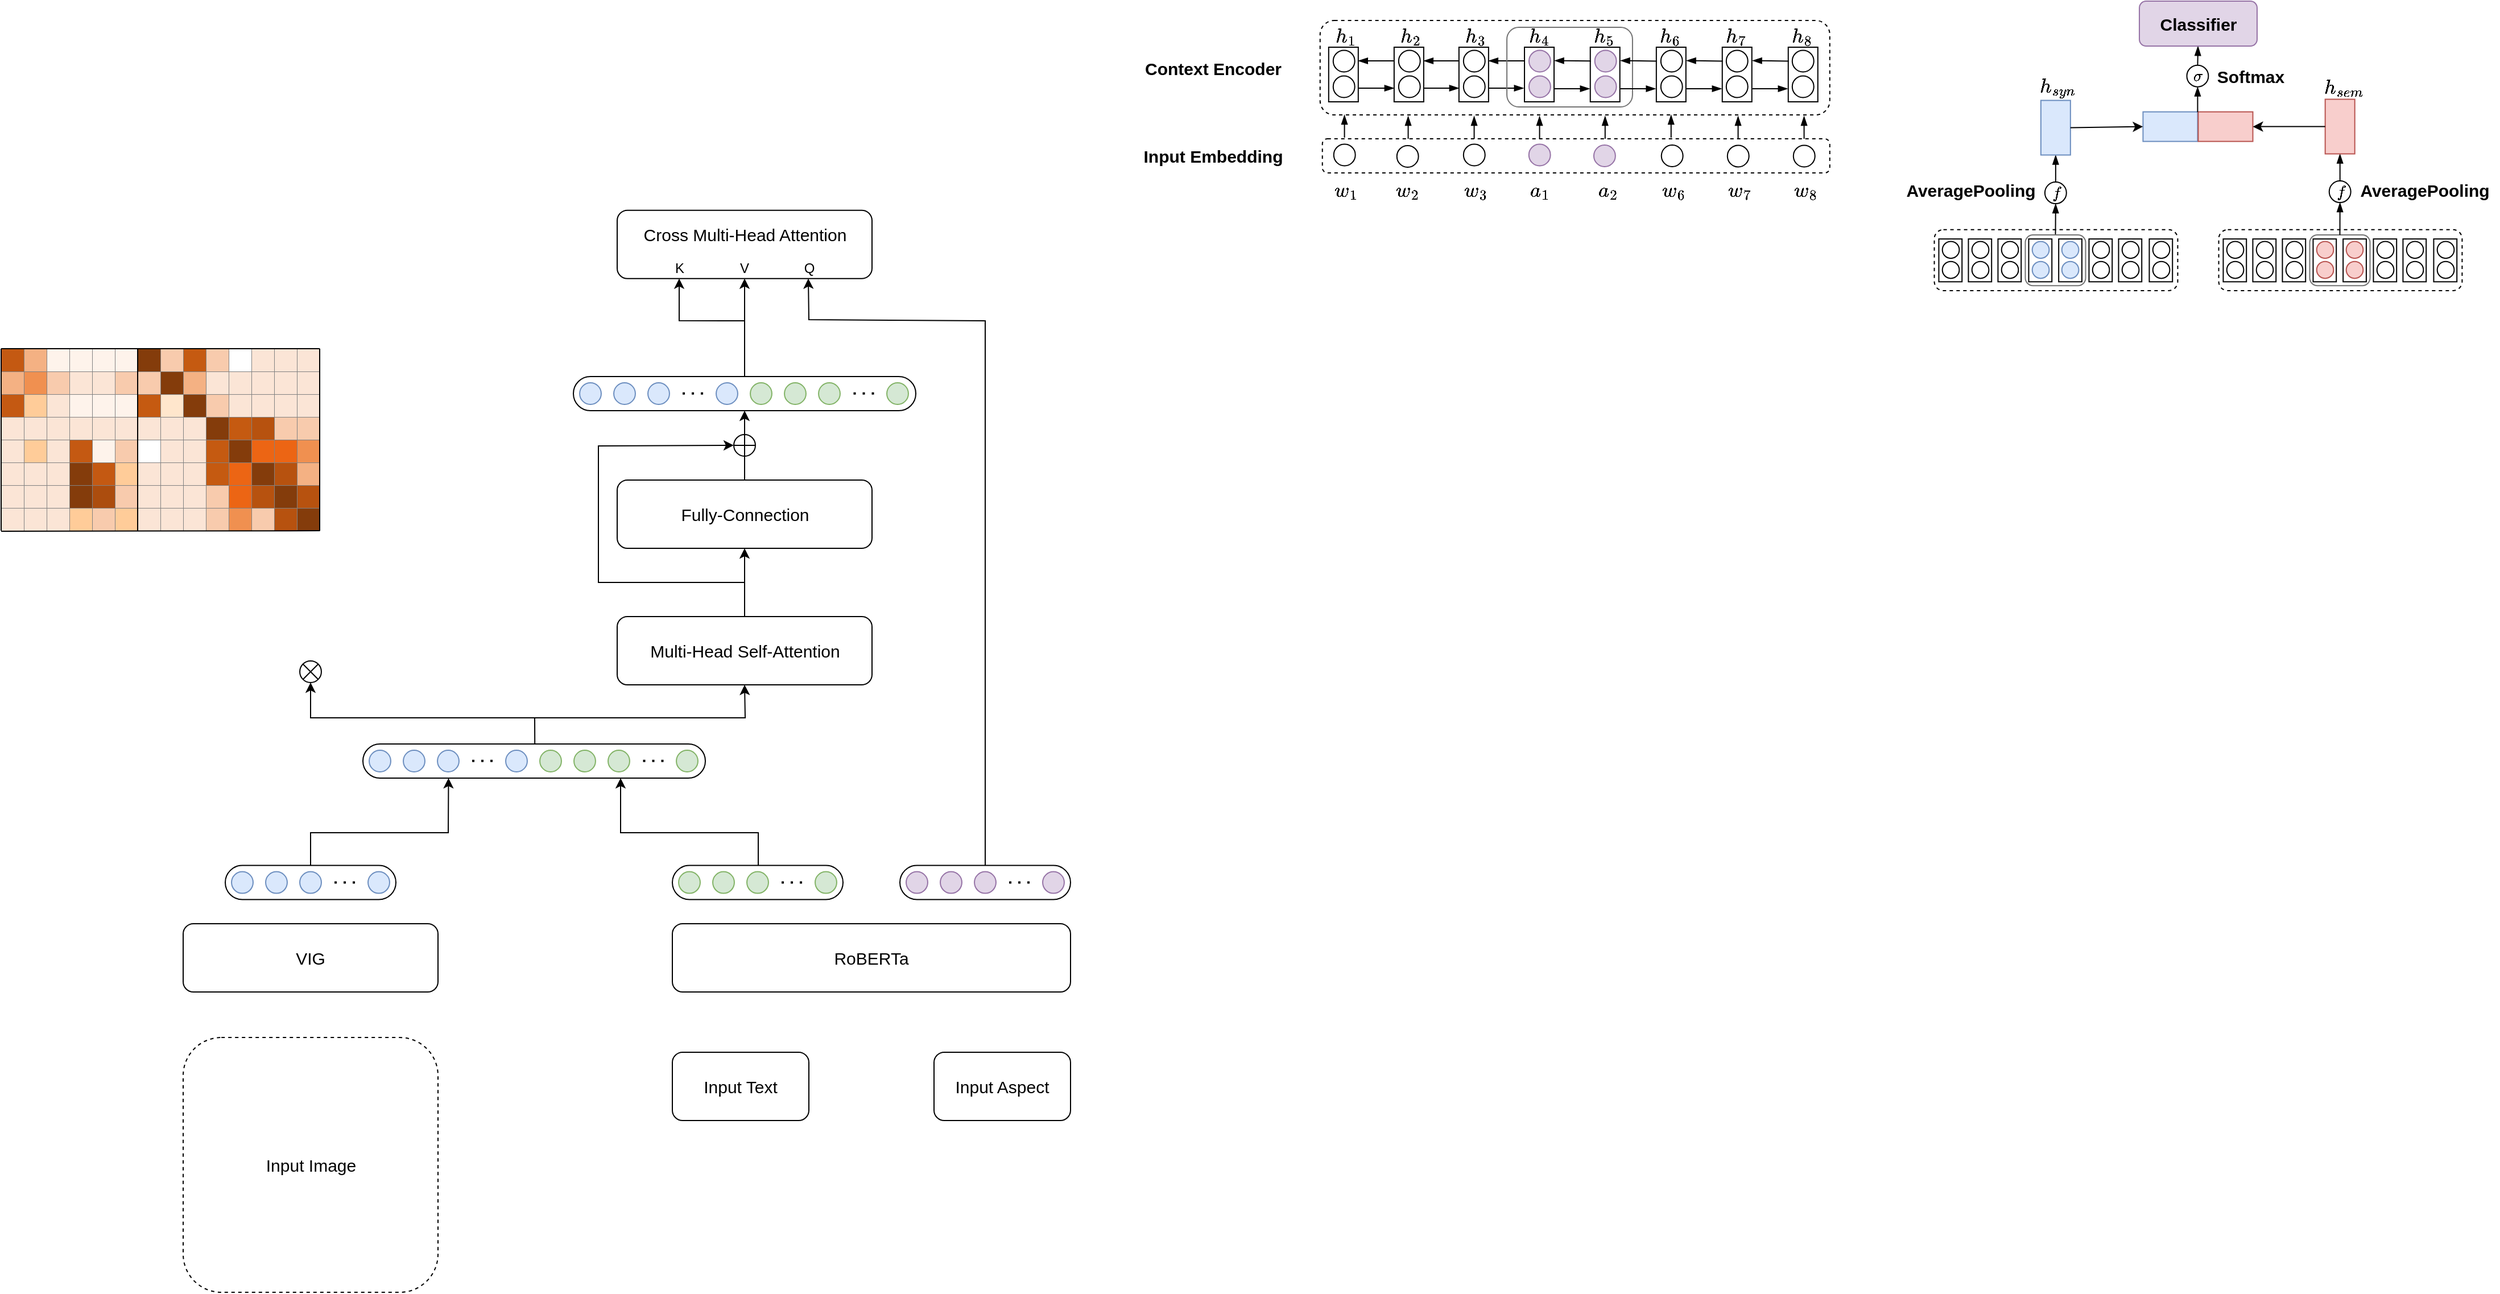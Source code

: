 <mxfile version="26.0.7">
  <diagram name="第 1 页" id="8k2AreSDYqxC22VC2qsZ">
    <mxGraphModel dx="1295" dy="1481" grid="1" gridSize="10" guides="1" tooltips="1" connect="1" arrows="1" fold="1" page="1" pageScale="1" pageWidth="827" pageHeight="1169" math="1" shadow="0">
      <root>
        <mxCell id="0" />
        <mxCell id="1" parent="0" />
        <mxCell id="jMqxLfQgD4BrnNBuKlTP-75" value="" style="rounded=1;fillColor=none;strokeColor=#737373;html=1;fontSize=15;" parent="1" vertex="1">
          <mxGeometry x="1479.25" y="-954.48" width="53" height="44.56" as="geometry" />
        </mxCell>
        <mxCell id="jMqxLfQgD4BrnNBuKlTP-76" value="" style="rounded=1;dashed=1;fillColor=none;html=1;" parent="1" vertex="1">
          <mxGeometry x="1149.26" y="-959.1" width="213.95" height="53.63" as="geometry" />
        </mxCell>
        <mxCell id="jMqxLfQgD4BrnNBuKlTP-83" value="" style="rounded=1;dashed=1;html=1;fontSize=15;" parent="1" vertex="1">
          <mxGeometry x="609.37" y="-1143" width="448.01" height="83" as="geometry" />
        </mxCell>
        <mxCell id="jMqxLfQgD4BrnNBuKlTP-85" value="" style="rounded=1;dashed=1;html=1;fontSize=15;" parent="1" vertex="1">
          <mxGeometry x="611.37" y="-1039" width="446.01" height="30" as="geometry" />
        </mxCell>
        <mxCell id="jMqxLfQgD4BrnNBuKlTP-86" value="$$f$$" style="ellipse;aspect=fixed;shadow=0;rotation=0;html=1;" parent="1" vertex="1">
          <mxGeometry x="1246.445" y="-1000.955" width="18.957" height="18.957" as="geometry" />
        </mxCell>
        <mxCell id="jMqxLfQgD4BrnNBuKlTP-87" value="" style="endArrow=blockThin;rounded=0;exitX=0.5;exitY=0;exitDx=0;exitDy=0;entryX=0;entryY=0.5;entryDx=0;entryDy=0;endFill=1;html=1;" parent="1" source="jMqxLfQgD4BrnNBuKlTP-86" target="jMqxLfQgD4BrnNBuKlTP-448" edge="1">
          <mxGeometry width="50" height="50" relative="1" as="geometry">
            <mxPoint x="1189.87" y="-1064" as="sourcePoint" />
            <mxPoint x="1242.845" y="-1050.495" as="targetPoint" />
          </mxGeometry>
        </mxCell>
        <mxCell id="jMqxLfQgD4BrnNBuKlTP-88" value="" style="ellipse;aspect=fixed;shadow=0;rotation=-90;html=1;fontSize=15;" parent="1" vertex="1">
          <mxGeometry x="676.865" y="-1032.995" width="18.957" height="18.957" as="geometry" />
        </mxCell>
        <mxCell id="jMqxLfQgD4BrnNBuKlTP-89" value="" style="ellipse;aspect=fixed;shadow=0;rotation=-90;fillColor=#e1d5e7;strokeColor=#9673a6;html=1;fontSize=15;" parent="1" vertex="1">
          <mxGeometry x="792.875" y="-1034.245" width="18.957" height="18.957" as="geometry" />
        </mxCell>
        <mxCell id="jMqxLfQgD4BrnNBuKlTP-90" value="" style="edgeStyle=orthogonalEdgeStyle;rounded=0;orthogonalLoop=1;jettySize=auto;entryX=0.25;entryY=0;entryDx=0;entryDy=0;exitX=0.25;exitY=1;exitDx=0;exitDy=0;endArrow=blockThin;endFill=1;html=1;fontSize=15;" parent="1" source="jMqxLfQgD4BrnNBuKlTP-101" target="jMqxLfQgD4BrnNBuKlTP-106" edge="1">
          <mxGeometry relative="1" as="geometry">
            <mxPoint x="687.292" y="-859.516" as="sourcePoint" />
            <mxPoint x="728.365" y="-859.516" as="targetPoint" />
          </mxGeometry>
        </mxCell>
        <mxCell id="jMqxLfQgD4BrnNBuKlTP-91" value="" style="endArrow=blockThin;rounded=0;exitX=0.25;exitY=1;exitDx=0;exitDy=0;entryX=0.25;entryY=0;entryDx=0;entryDy=0;endFill=1;html=1;fontSize=15;" parent="1" source="jMqxLfQgD4BrnNBuKlTP-96" target="jMqxLfQgD4BrnNBuKlTP-101" edge="1">
          <mxGeometry width="50" height="50" relative="1" as="geometry">
            <mxPoint x="693.855" y="-1156.996" as="sourcePoint" />
            <mxPoint x="666.36" y="-1087" as="targetPoint" />
          </mxGeometry>
        </mxCell>
        <mxCell id="jMqxLfQgD4BrnNBuKlTP-92" value="" style="endArrow=blockThin;rounded=0;exitX=0.75;exitY=0;exitDx=0;exitDy=0;entryX=0.75;entryY=1;entryDx=0;entryDy=0;endFill=1;html=1;fontSize=15;" parent="1" source="jMqxLfQgD4BrnNBuKlTP-106" target="jMqxLfQgD4BrnNBuKlTP-101" edge="1">
          <mxGeometry width="50" height="50" relative="1" as="geometry">
            <mxPoint x="728.365" y="-883.516" as="sourcePoint" />
            <mxPoint x="687.292" y="-883.516" as="targetPoint" />
          </mxGeometry>
        </mxCell>
        <mxCell id="jMqxLfQgD4BrnNBuKlTP-93" value="" style="endArrow=blockThin;rounded=0;exitX=0.75;exitY=0;exitDx=0;exitDy=0;entryX=0.75;entryY=1;entryDx=0;entryDy=0;endFill=1;html=1;fontSize=15;" parent="1" source="jMqxLfQgD4BrnNBuKlTP-110" target="jMqxLfQgD4BrnNBuKlTP-106" edge="1">
          <mxGeometry width="50" height="50" relative="1" as="geometry">
            <mxPoint x="792.355" y="-883.516" as="sourcePoint" />
            <mxPoint x="747.322" y="-883.516" as="targetPoint" />
          </mxGeometry>
        </mxCell>
        <mxCell id="jMqxLfQgD4BrnNBuKlTP-94" value="" style="endArrow=blockThin;rounded=0;exitX=0.75;exitY=0;exitDx=0;exitDy=0;entryX=0.75;entryY=1;entryDx=0;entryDy=0;endFill=1;html=1;fontSize=15;" parent="1" source="jMqxLfQgD4BrnNBuKlTP-101" target="jMqxLfQgD4BrnNBuKlTP-96" edge="1">
          <mxGeometry width="50" height="50" relative="1" as="geometry">
            <mxPoint x="852.345" y="-883.516" as="sourcePoint" />
            <mxPoint x="811.312" y="-883.516" as="targetPoint" />
          </mxGeometry>
        </mxCell>
        <mxCell id="jMqxLfQgD4BrnNBuKlTP-95" value="" style="group;html=1;fontSize=15;" parent="1" vertex="1" connectable="0">
          <mxGeometry x="617.365" y="-1120.745" width="39.47" height="49.71" as="geometry" />
        </mxCell>
        <mxCell id="jMqxLfQgD4BrnNBuKlTP-96" value="" style="rounded=0;rotation=-90;html=1;fontSize=15;" parent="jMqxLfQgD4BrnNBuKlTP-95" vertex="1">
          <mxGeometry x="-11.46" y="12.25" width="48" height="26" as="geometry" />
        </mxCell>
        <mxCell id="jMqxLfQgD4BrnNBuKlTP-97" value="" style="ellipse;aspect=fixed;shadow=0;rotation=-90;html=1;fontSize=15;" parent="jMqxLfQgD4BrnNBuKlTP-95" vertex="1">
          <mxGeometry x="3.52" y="26.5" width="18.957" height="18.957" as="geometry" />
        </mxCell>
        <mxCell id="jMqxLfQgD4BrnNBuKlTP-98" value="" style="ellipse;aspect=fixed;shadow=0;rotation=-90;html=1;fontSize=15;" parent="jMqxLfQgD4BrnNBuKlTP-95" vertex="1">
          <mxGeometry x="3.52" y="4.0" width="18.957" height="18.957" as="geometry" />
        </mxCell>
        <mxCell id="jMqxLfQgD4BrnNBuKlTP-99" value="" style="ellipse;aspect=fixed;shadow=0;rotation=-90;html=1;fontSize=15;" parent="1" vertex="1">
          <mxGeometry x="621.375" y="-1034.245" width="18.957" height="18.957" as="geometry" />
        </mxCell>
        <mxCell id="jMqxLfQgD4BrnNBuKlTP-100" value="" style="group;html=1;fontSize=15;" parent="1" vertex="1" connectable="0">
          <mxGeometry x="674.895" y="-1120.745" width="39.47" height="49.71" as="geometry" />
        </mxCell>
        <mxCell id="jMqxLfQgD4BrnNBuKlTP-101" value="" style="rounded=0;rotation=-90;html=1;fontSize=15;" parent="jMqxLfQgD4BrnNBuKlTP-100" vertex="1">
          <mxGeometry x="-11.46" y="12.25" width="48" height="26" as="geometry" />
        </mxCell>
        <mxCell id="jMqxLfQgD4BrnNBuKlTP-102" value="" style="ellipse;aspect=fixed;shadow=0;rotation=-90;html=1;fontSize=15;" parent="jMqxLfQgD4BrnNBuKlTP-100" vertex="1">
          <mxGeometry x="3.52" y="26.5" width="18.957" height="18.957" as="geometry" />
        </mxCell>
        <mxCell id="jMqxLfQgD4BrnNBuKlTP-103" value="" style="ellipse;aspect=fixed;shadow=0;rotation=-90;html=1;fontSize=15;" parent="jMqxLfQgD4BrnNBuKlTP-100" vertex="1">
          <mxGeometry x="3.52" y="4.0" width="18.957" height="18.957" as="geometry" />
        </mxCell>
        <mxCell id="jMqxLfQgD4BrnNBuKlTP-104" value="" style="edgeStyle=orthogonalEdgeStyle;rounded=0;orthogonalLoop=1;jettySize=auto;entryX=0.25;entryY=0;entryDx=0;entryDy=0;exitX=0.25;exitY=1;exitDx=0;exitDy=0;endArrow=blockThin;endFill=1;html=1;fontSize=15;" parent="jMqxLfQgD4BrnNBuKlTP-100" edge="1">
          <mxGeometry relative="1" as="geometry">
            <mxPoint x="82.485" y="37.255" as="sourcePoint" />
            <mxPoint x="113.485" y="37.255" as="targetPoint" />
          </mxGeometry>
        </mxCell>
        <mxCell id="jMqxLfQgD4BrnNBuKlTP-105" value="" style="group;html=1;fontSize=15;" parent="1" vertex="1" connectable="0">
          <mxGeometry x="731.895" y="-1120.745" width="39.47" height="49.71" as="geometry" />
        </mxCell>
        <mxCell id="jMqxLfQgD4BrnNBuKlTP-106" value="" style="rounded=0;rotation=-90;html=1;fontSize=15;" parent="jMqxLfQgD4BrnNBuKlTP-105" vertex="1">
          <mxGeometry x="-11.46" y="12.25" width="48" height="26" as="geometry" />
        </mxCell>
        <mxCell id="jMqxLfQgD4BrnNBuKlTP-107" value="" style="ellipse;aspect=fixed;shadow=0;rotation=-90;html=1;fontSize=15;" parent="jMqxLfQgD4BrnNBuKlTP-105" vertex="1">
          <mxGeometry x="3.52" y="26.5" width="18.957" height="18.957" as="geometry" />
        </mxCell>
        <mxCell id="jMqxLfQgD4BrnNBuKlTP-108" value="" style="ellipse;aspect=fixed;shadow=0;rotation=-90;html=1;fontSize=15;" parent="jMqxLfQgD4BrnNBuKlTP-105" vertex="1">
          <mxGeometry x="3.52" y="4.0" width="18.957" height="18.957" as="geometry" />
        </mxCell>
        <mxCell id="jMqxLfQgD4BrnNBuKlTP-109" value="" style="group;html=1;fontSize=15;" parent="1" vertex="1" connectable="0">
          <mxGeometry x="789.48" y="-1120.745" width="40" height="54.86" as="geometry" />
        </mxCell>
        <mxCell id="jMqxLfQgD4BrnNBuKlTP-110" value="" style="rounded=0;rotation=-90;html=1;fontSize=15;" parent="jMqxLfQgD4BrnNBuKlTP-109" vertex="1">
          <mxGeometry x="-11.46" y="12.25" width="48" height="26" as="geometry" />
        </mxCell>
        <mxCell id="jMqxLfQgD4BrnNBuKlTP-111" value="" style="ellipse;aspect=fixed;shadow=0;rotation=-90;fillColor=#e1d5e7;strokeColor=#9673a6;html=1;fontSize=15;" parent="jMqxLfQgD4BrnNBuKlTP-109" vertex="1">
          <mxGeometry x="3.52" y="26.5" width="18.957" height="18.957" as="geometry" />
        </mxCell>
        <mxCell id="jMqxLfQgD4BrnNBuKlTP-112" value="" style="ellipse;aspect=fixed;shadow=0;rotation=-90;fillColor=#e1d5e7;strokeColor=#9673a6;html=1;fontSize=15;" parent="jMqxLfQgD4BrnNBuKlTP-109" vertex="1">
          <mxGeometry x="3.52" y="4.0" width="18.957" height="18.957" as="geometry" />
        </mxCell>
        <mxCell id="jMqxLfQgD4BrnNBuKlTP-113" value="" style="group;html=1;fontSize=15;" parent="1" vertex="1" connectable="0">
          <mxGeometry x="963.875" y="-1120.745" width="39.47" height="57.207" as="geometry" />
        </mxCell>
        <mxCell id="jMqxLfQgD4BrnNBuKlTP-114" value="" style="rounded=0;rotation=-90;html=1;fontSize=15;" parent="jMqxLfQgD4BrnNBuKlTP-113" vertex="1">
          <mxGeometry x="-12" y="12.25" width="48" height="26" as="geometry" />
        </mxCell>
        <mxCell id="jMqxLfQgD4BrnNBuKlTP-115" value="" style="ellipse;aspect=fixed;shadow=0;rotation=-90;html=1;fontSize=15;" parent="jMqxLfQgD4BrnNBuKlTP-113" vertex="1">
          <mxGeometry x="2.52" y="26.5" width="18.957" height="18.957" as="geometry" />
        </mxCell>
        <mxCell id="jMqxLfQgD4BrnNBuKlTP-116" value="" style="ellipse;aspect=fixed;shadow=0;rotation=-90;html=1;fontSize=15;" parent="jMqxLfQgD4BrnNBuKlTP-113" vertex="1">
          <mxGeometry x="2.52" y="4.0" width="18.957" height="18.957" as="geometry" />
        </mxCell>
        <mxCell id="jMqxLfQgD4BrnNBuKlTP-118" value="Context Encoder" style="text;align=center;verticalAlign=middle;resizable=0;points=[];autosize=1;strokeColor=none;fillColor=none;fontStyle=1;fontSize=15;html=1;" parent="1" vertex="1">
          <mxGeometry x="445.01" y="-1116.5" width="140" height="30" as="geometry" />
        </mxCell>
        <mxCell id="jMqxLfQgD4BrnNBuKlTP-119" value="$$h_1$$" style="text;align=center;verticalAlign=middle;resizable=0;points=[];autosize=1;strokeColor=none;fillColor=none;html=1;fontSize=15;" parent="1" vertex="1">
          <mxGeometry x="592.47" y="-1143.89" width="80" height="30" as="geometry" />
        </mxCell>
        <mxCell id="jMqxLfQgD4BrnNBuKlTP-120" value="$$h_2$$" style="text;align=center;verticalAlign=middle;resizable=0;points=[];autosize=1;strokeColor=none;fillColor=none;html=1;fontSize=15;" parent="1" vertex="1">
          <mxGeometry x="648.99" y="-1143.89" width="80" height="30" as="geometry" />
        </mxCell>
        <mxCell id="jMqxLfQgD4BrnNBuKlTP-121" value="$$h_3$$" style="text;align=center;verticalAlign=middle;resizable=0;points=[];autosize=1;strokeColor=none;fillColor=none;html=1;fontSize=15;" parent="1" vertex="1">
          <mxGeometry x="706.37" y="-1143.89" width="80" height="30" as="geometry" />
        </mxCell>
        <mxCell id="jMqxLfQgD4BrnNBuKlTP-122" value="" style="rounded=1;fillColor=none;strokeColor=#737373;html=1;fontSize=15;" parent="1" vertex="1">
          <mxGeometry x="773.56" y="-1137" width="110.41" height="70" as="geometry" />
        </mxCell>
        <mxCell id="jMqxLfQgD4BrnNBuKlTP-123" value="$$h_7$$" style="text;align=center;verticalAlign=middle;resizable=0;points=[];autosize=1;strokeColor=none;fillColor=none;html=1;fontSize=15;" parent="1" vertex="1">
          <mxGeometry x="934.83" y="-1143.89" width="80" height="30" as="geometry" />
        </mxCell>
        <mxCell id="jMqxLfQgD4BrnNBuKlTP-133" value="$$f$$" style="ellipse;aspect=fixed;shadow=0;rotation=0;html=1;" parent="1" vertex="1">
          <mxGeometry x="1496.375" y="-1001.955" width="18.957" height="18.957" as="geometry" />
        </mxCell>
        <mxCell id="jMqxLfQgD4BrnNBuKlTP-134" value="" style="endArrow=blockThin;rounded=0;exitX=0.5;exitY=0;exitDx=0;exitDy=0;endFill=1;entryX=0;entryY=0.5;entryDx=0;entryDy=0;html=1;" parent="1" target="jMqxLfQgD4BrnNBuKlTP-457" edge="1">
          <mxGeometry width="50" height="50" relative="1" as="geometry">
            <mxPoint x="1505.854" y="-1001.955" as="sourcePoint" />
            <mxPoint x="1474.24" y="-1017" as="targetPoint" />
          </mxGeometry>
        </mxCell>
        <mxCell id="jMqxLfQgD4BrnNBuKlTP-135" value="&lt;font style=&quot;font-size: 15px;&quot;&gt;$$h_{sem}$$&lt;/font&gt;" style="text;align=center;verticalAlign=middle;resizable=0;points=[];autosize=1;strokeColor=none;fillColor=none;html=1;fontSize=15;" parent="1" vertex="1">
          <mxGeometry x="1454.23" y="-1098.75" width="110" height="30" as="geometry" />
        </mxCell>
        <mxCell id="jMqxLfQgD4BrnNBuKlTP-138" value="" style="group;rotation=-90;html=1;" parent="1" vertex="1" connectable="0">
          <mxGeometry x="1337.715" y="-1091.685" width="40" height="54.86" as="geometry" />
        </mxCell>
        <mxCell id="jMqxLfQgD4BrnNBuKlTP-139" value="" style="rounded=0;rotation=-180;fillColor=#dae8fc;strokeColor=#6c8ebf;html=1;" parent="jMqxLfQgD4BrnNBuKlTP-138" vertex="1">
          <mxGeometry x="-5" y="29" width="48" height="26" as="geometry" />
        </mxCell>
        <mxCell id="jMqxLfQgD4BrnNBuKlTP-140" value="" style="group;rotation=-90;html=1;" parent="1" vertex="1" connectable="0">
          <mxGeometry x="1392.245" y="-1091.685" width="40" height="54.86" as="geometry" />
        </mxCell>
        <mxCell id="jMqxLfQgD4BrnNBuKlTP-141" value="" style="rounded=0;rotation=-180;fillColor=#f8cecc;strokeColor=#b85450;html=1;" parent="jMqxLfQgD4BrnNBuKlTP-140" vertex="1">
          <mxGeometry x="-11" y="29" width="48" height="26" as="geometry" />
        </mxCell>
        <mxCell id="jMqxLfQgD4BrnNBuKlTP-142" value="" style="endArrow=blockThin;rounded=0;exitX=0.5;exitY=0;exitDx=0;exitDy=0;entryX=0.5;entryY=1;entryDx=0;entryDy=0;endFill=1;html=1;" parent="1" source="jMqxLfQgD4BrnNBuKlTP-143" edge="1">
          <mxGeometry width="50" height="50" relative="1" as="geometry">
            <mxPoint x="1363.75" y="-1123" as="sourcePoint" />
            <mxPoint x="1381.045" y="-1120.48" as="targetPoint" />
          </mxGeometry>
        </mxCell>
        <mxCell id="jMqxLfQgD4BrnNBuKlTP-143" value="$$\sigma$$" style="ellipse;aspect=fixed;shadow=0;rotation=0;html=1;" parent="1" vertex="1">
          <mxGeometry x="1371.235" y="-1103.645" width="18.957" height="18.957" as="geometry" />
        </mxCell>
        <mxCell id="jMqxLfQgD4BrnNBuKlTP-144" value="" style="endArrow=blockThin;rounded=0;exitX=1.011;exitY=0.99;exitDx=0;exitDy=0;entryX=0.5;entryY=1;entryDx=0;entryDy=0;endFill=1;html=1;exitPerimeter=0;" parent="1" source="jMqxLfQgD4BrnNBuKlTP-141" edge="1">
          <mxGeometry width="50" height="50" relative="1" as="geometry">
            <mxPoint x="1380.715" y="-1065.685" as="sourcePoint" />
            <mxPoint x="1380.714" y="-1084.688" as="targetPoint" />
          </mxGeometry>
        </mxCell>
        <mxCell id="jMqxLfQgD4BrnNBuKlTP-145" value="Softmax" style="text;align=center;verticalAlign=middle;resizable=0;points=[];autosize=1;strokeColor=none;fillColor=none;fontStyle=1;fontSize=15;html=1;" parent="1" vertex="1">
          <mxGeometry x="1387.25" y="-1109.17" width="80" height="30" as="geometry" />
        </mxCell>
        <mxCell id="jMqxLfQgD4BrnNBuKlTP-146" value="Classifier" style="rounded=1;fillColor=#e1d5e7;strokeColor=#9673a6;fontStyle=1;fontSize=15;html=1;" parent="1" vertex="1">
          <mxGeometry x="1329.52" y="-1160" width="103.47" height="39.52" as="geometry" />
        </mxCell>
        <mxCell id="jMqxLfQgD4BrnNBuKlTP-147" value="$$h_4$$" style="text;align=center;verticalAlign=middle;resizable=0;points=[];autosize=1;strokeColor=none;fillColor=none;html=1;fontSize=15;" parent="1" vertex="1">
          <mxGeometry x="762.35" y="-1143.89" width="80" height="30" as="geometry" />
        </mxCell>
        <mxCell id="jMqxLfQgD4BrnNBuKlTP-148" value="&lt;font style=&quot;font-size: 15px;&quot;&gt;$$h_{syn}$$&lt;/font&gt;&lt;p class=&quot;MsoBodyText&quot; style=&quot;font-size: 15px;&quot;&gt;&lt;/p&gt;" style="text;html=1;align=center;verticalAlign=middle;resizable=0;points=[];autosize=1;strokeColor=none;fillColor=none;fontSize=15;" parent="1" vertex="1">
          <mxGeometry x="1202.21" y="-1108.75" width="110" height="50" as="geometry" />
        </mxCell>
        <mxCell id="jMqxLfQgD4BrnNBuKlTP-149" value="" style="endArrow=blockThin;rounded=0;endFill=1;html=1;fontSize=15;" parent="1" edge="1">
          <mxGeometry width="50" height="50" relative="1" as="geometry">
            <mxPoint x="630.79" y="-1040" as="sourcePoint" />
            <mxPoint x="630.79" y="-1060" as="targetPoint" />
          </mxGeometry>
        </mxCell>
        <mxCell id="jMqxLfQgD4BrnNBuKlTP-150" value="" style="endArrow=blockThin;rounded=0;endFill=1;html=1;fontSize=15;" parent="1" edge="1">
          <mxGeometry width="50" height="50" relative="1" as="geometry">
            <mxPoint x="686.79" y="-1039" as="sourcePoint" />
            <mxPoint x="686.79" y="-1059" as="targetPoint" />
          </mxGeometry>
        </mxCell>
        <mxCell id="jMqxLfQgD4BrnNBuKlTP-151" value="" style="endArrow=blockThin;rounded=0;endFill=1;html=1;fontSize=15;" parent="1" edge="1">
          <mxGeometry width="50" height="50" relative="1" as="geometry">
            <mxPoint x="744.79" y="-1039" as="sourcePoint" />
            <mxPoint x="744.79" y="-1059" as="targetPoint" />
          </mxGeometry>
        </mxCell>
        <mxCell id="jMqxLfQgD4BrnNBuKlTP-152" value="" style="endArrow=blockThin;rounded=0;endFill=1;html=1;fontSize=15;" parent="1" edge="1">
          <mxGeometry width="50" height="50" relative="1" as="geometry">
            <mxPoint x="802.29" y="-1039" as="sourcePoint" />
            <mxPoint x="802.29" y="-1059" as="targetPoint" />
          </mxGeometry>
        </mxCell>
        <mxCell id="jMqxLfQgD4BrnNBuKlTP-153" value="" style="endArrow=blockThin;rounded=0;endFill=1;html=1;fontSize=15;" parent="1" edge="1">
          <mxGeometry width="50" height="50" relative="1" as="geometry">
            <mxPoint x="859.9" y="-1039" as="sourcePoint" />
            <mxPoint x="859.9" y="-1059" as="targetPoint" />
          </mxGeometry>
        </mxCell>
        <mxCell id="jMqxLfQgD4BrnNBuKlTP-154" value="" style="endArrow=blockThin;rounded=0;endFill=1;html=1;fontSize=15;" parent="1" edge="1">
          <mxGeometry width="50" height="50" relative="1" as="geometry">
            <mxPoint x="917.89" y="-1040" as="sourcePoint" />
            <mxPoint x="917.89" y="-1060" as="targetPoint" />
          </mxGeometry>
        </mxCell>
        <mxCell id="jMqxLfQgD4BrnNBuKlTP-155" value="" style="endArrow=blockThin;rounded=0;endFill=1;html=1;fontSize=15;" parent="1" edge="1">
          <mxGeometry width="50" height="50" relative="1" as="geometry">
            <mxPoint x="976.79" y="-1039" as="sourcePoint" />
            <mxPoint x="976.79" y="-1059" as="targetPoint" />
          </mxGeometry>
        </mxCell>
        <mxCell id="jMqxLfQgD4BrnNBuKlTP-156" value="AveragePooling" style="text;align=center;verticalAlign=middle;resizable=0;points=[];autosize=1;strokeColor=none;fillColor=none;fontSize=15;fontStyle=1;html=1;" parent="1" vertex="1">
          <mxGeometry x="1515.47" y="-1009" width="130" height="30" as="geometry" />
        </mxCell>
        <mxCell id="jMqxLfQgD4BrnNBuKlTP-157" value="AveragePooling" style="text;align=center;verticalAlign=middle;resizable=0;points=[];autosize=1;strokeColor=none;fillColor=none;fontSize=15;fontStyle=1;html=1;" parent="1" vertex="1">
          <mxGeometry x="1115.82" y="-1009" width="130" height="30" as="geometry" />
        </mxCell>
        <mxCell id="jMqxLfQgD4BrnNBuKlTP-448" value="" style="rounded=0;rotation=-90;fillColor=#dae8fc;strokeColor=#6c8ebf;html=1;" parent="1" vertex="1">
          <mxGeometry x="1231.925" y="-1061.745" width="48" height="26" as="geometry" />
        </mxCell>
        <mxCell id="jMqxLfQgD4BrnNBuKlTP-449" value="$$w_1$$" style="text;align=center;verticalAlign=middle;resizable=0;points=[];autosize=1;strokeColor=none;fillColor=none;html=1;fontSize=15;" parent="1" vertex="1">
          <mxGeometry x="591.86" y="-1009" width="80" height="30" as="geometry" />
        </mxCell>
        <mxCell id="jMqxLfQgD4BrnNBuKlTP-450" value="$$w_2$$" style="text;align=center;verticalAlign=middle;resizable=0;points=[];autosize=1;strokeColor=none;fillColor=none;html=1;fontSize=15;" parent="1" vertex="1">
          <mxGeometry x="646.34" y="-1009" width="80" height="30" as="geometry" />
        </mxCell>
        <mxCell id="jMqxLfQgD4BrnNBuKlTP-451" value="$$w_3$$" style="text;align=center;verticalAlign=middle;resizable=0;points=[];autosize=1;strokeColor=none;fillColor=none;html=1;fontSize=15;" parent="1" vertex="1">
          <mxGeometry x="706.37" y="-1009" width="80" height="30" as="geometry" />
        </mxCell>
        <mxCell id="jMqxLfQgD4BrnNBuKlTP-452" value="$$a_1$$" style="text;align=center;verticalAlign=middle;resizable=0;points=[];autosize=1;strokeColor=none;fillColor=none;html=1;fontSize=15;" parent="1" vertex="1">
          <mxGeometry x="762.36" y="-1009" width="80" height="30" as="geometry" />
        </mxCell>
        <mxCell id="jMqxLfQgD4BrnNBuKlTP-453" value="$$a_2$$" style="text;align=center;verticalAlign=middle;resizable=0;points=[];autosize=1;strokeColor=none;fillColor=none;html=1;fontSize=15;" parent="1" vertex="1">
          <mxGeometry x="821.85" y="-1009" width="80" height="30" as="geometry" />
        </mxCell>
        <mxCell id="jMqxLfQgD4BrnNBuKlTP-454" value="$$w_6$$" style="text;align=center;verticalAlign=middle;resizable=0;points=[];autosize=1;strokeColor=none;fillColor=none;html=1;fontSize=15;" parent="1" vertex="1">
          <mxGeometry x="880.35" y="-1009" width="80" height="30" as="geometry" />
        </mxCell>
        <mxCell id="jMqxLfQgD4BrnNBuKlTP-455" value="$$w_7$$" style="text;align=center;verticalAlign=middle;resizable=0;points=[];autosize=1;strokeColor=none;fillColor=none;html=1;fontSize=15;" parent="1" vertex="1">
          <mxGeometry x="938.11" y="-1009" width="80" height="30" as="geometry" />
        </mxCell>
        <mxCell id="jMqxLfQgD4BrnNBuKlTP-457" value="" style="rounded=0;rotation=-90;fillColor=#f8cecc;strokeColor=#b85450;html=1;" parent="1" vertex="1">
          <mxGeometry x="1481.845" y="-1062.745" width="48" height="26" as="geometry" />
        </mxCell>
        <mxCell id="jMqxLfQgD4BrnNBuKlTP-459" value="" style="rounded=0;rotation=-90;aspect=fixed;html=1;" parent="1" vertex="1">
          <mxGeometry x="1249.967" y="-942.317" width="37.627" height="20.381" as="geometry" />
        </mxCell>
        <mxCell id="jMqxLfQgD4BrnNBuKlTP-460" value="" style="ellipse;aspect=fixed;shadow=0;rotation=-90;fillColor=#dae8fc;strokeColor=#6c8ebf;html=1;" parent="1" vertex="1">
          <mxGeometry x="1261.349" y="-931.145" width="14.86" height="14.86" as="geometry" />
        </mxCell>
        <mxCell id="jMqxLfQgD4BrnNBuKlTP-461" value="" style="ellipse;aspect=fixed;shadow=0;rotation=-90;fillColor=#dae8fc;strokeColor=#6c8ebf;html=1;" parent="1" vertex="1">
          <mxGeometry x="1261.349" y="-948.784" width="14.86" height="14.86" as="geometry" />
        </mxCell>
        <mxCell id="jMqxLfQgD4BrnNBuKlTP-462" value="" style="rounded=0;rotation=-90;aspect=fixed;html=1;" parent="1" vertex="1">
          <mxGeometry x="1276.607" y="-942.317" width="37.627" height="20.381" as="geometry" />
        </mxCell>
        <mxCell id="jMqxLfQgD4BrnNBuKlTP-463" value="" style="ellipse;aspect=fixed;shadow=0;rotation=-90;html=1;" parent="1" vertex="1">
          <mxGeometry x="1288.349" y="-931.145" width="14.86" height="14.86" as="geometry" />
        </mxCell>
        <mxCell id="jMqxLfQgD4BrnNBuKlTP-464" value="" style="ellipse;aspect=fixed;shadow=0;rotation=-90;html=1;" parent="1" vertex="1">
          <mxGeometry x="1288.349" y="-948.784" width="14.86" height="14.86" as="geometry" />
        </mxCell>
        <mxCell id="jMqxLfQgD4BrnNBuKlTP-465" value="" style="endArrow=blockThin;rounded=0;entryX=0.5;entryY=1;entryDx=0;entryDy=0;endFill=1;html=1;exitX=0.5;exitY=0;exitDx=0;exitDy=0;" parent="1" source="jMqxLfQgD4BrnNBuKlTP-595" target="jMqxLfQgD4BrnNBuKlTP-86" edge="1">
          <mxGeometry width="50" height="50" relative="1" as="geometry">
            <mxPoint x="1265.26" y="-960" as="sourcePoint" />
            <mxPoint x="1090.24" y="-1046" as="targetPoint" />
          </mxGeometry>
        </mxCell>
        <mxCell id="jMqxLfQgD4BrnNBuKlTP-466" value="" style="endArrow=blockThin;rounded=0;exitX=0.5;exitY=0;exitDx=0;exitDy=0;entryX=0.5;entryY=1;entryDx=0;entryDy=0;endFill=1;html=1;" parent="1" source="jMqxLfQgD4BrnNBuKlTP-75" target="jMqxLfQgD4BrnNBuKlTP-133" edge="1">
          <mxGeometry width="50" height="50" relative="1" as="geometry">
            <mxPoint x="1493.21" y="-958.63" as="sourcePoint" />
            <mxPoint x="1492.854" y="-982.998" as="targetPoint" />
          </mxGeometry>
        </mxCell>
        <mxCell id="jMqxLfQgD4BrnNBuKlTP-494" value="Input Embedding" style="text;align=center;verticalAlign=middle;resizable=0;points=[];autosize=1;strokeColor=none;fillColor=none;fontStyle=1;fontSize=15;html=1;" parent="1" vertex="1">
          <mxGeometry x="440" y="-1038.52" width="150" height="30" as="geometry" />
        </mxCell>
        <mxCell id="jMqxLfQgD4BrnNBuKlTP-560" value="" style="group;html=1;fontSize=15;" parent="1" vertex="1" connectable="0">
          <mxGeometry x="847.325" y="-1120.745" width="39.47" height="49.71" as="geometry" />
        </mxCell>
        <mxCell id="jMqxLfQgD4BrnNBuKlTP-561" value="" style="rounded=0;rotation=-90;html=1;fontSize=15;" parent="jMqxLfQgD4BrnNBuKlTP-560" vertex="1">
          <mxGeometry x="-11.46" y="12.25" width="48" height="26" as="geometry" />
        </mxCell>
        <mxCell id="jMqxLfQgD4BrnNBuKlTP-562" value="" style="ellipse;aspect=fixed;shadow=0;rotation=-90;html=1;fontSize=15;fillColor=#e1d5e7;strokeColor=#9673a6;" parent="jMqxLfQgD4BrnNBuKlTP-560" vertex="1">
          <mxGeometry x="3.52" y="26.5" width="18.957" height="18.957" as="geometry" />
        </mxCell>
        <mxCell id="jMqxLfQgD4BrnNBuKlTP-563" value="" style="ellipse;aspect=fixed;shadow=0;rotation=-90;html=1;fontSize=15;fillColor=#e1d5e7;strokeColor=#9673a6;" parent="jMqxLfQgD4BrnNBuKlTP-560" vertex="1">
          <mxGeometry x="3.52" y="4.0" width="18.957" height="18.957" as="geometry" />
        </mxCell>
        <mxCell id="jMqxLfQgD4BrnNBuKlTP-564" value="" style="group;html=1;fontSize=15;" parent="1" vertex="1" connectable="0">
          <mxGeometry x="905.38" y="-1120.745" width="39.47" height="49.71" as="geometry" />
        </mxCell>
        <mxCell id="jMqxLfQgD4BrnNBuKlTP-565" value="" style="rounded=0;rotation=-90;html=1;fontSize=15;" parent="jMqxLfQgD4BrnNBuKlTP-564" vertex="1">
          <mxGeometry x="-11.46" y="12.25" width="48" height="26" as="geometry" />
        </mxCell>
        <mxCell id="jMqxLfQgD4BrnNBuKlTP-566" value="" style="ellipse;aspect=fixed;shadow=0;rotation=-90;html=1;fontSize=15;" parent="jMqxLfQgD4BrnNBuKlTP-564" vertex="1">
          <mxGeometry x="3.52" y="26.5" width="18.957" height="18.957" as="geometry" />
        </mxCell>
        <mxCell id="jMqxLfQgD4BrnNBuKlTP-567" value="" style="ellipse;aspect=fixed;shadow=0;rotation=-90;html=1;fontSize=15;" parent="jMqxLfQgD4BrnNBuKlTP-564" vertex="1">
          <mxGeometry x="3.52" y="4.0" width="18.957" height="18.957" as="geometry" />
        </mxCell>
        <mxCell id="jMqxLfQgD4BrnNBuKlTP-568" value="" style="edgeStyle=orthogonalEdgeStyle;rounded=0;orthogonalLoop=1;jettySize=auto;entryX=0.25;entryY=0;entryDx=0;entryDy=0;exitX=0.25;exitY=1;exitDx=0;exitDy=0;endArrow=blockThin;endFill=1;html=1;fontSize=15;" parent="1" edge="1">
          <mxGeometry relative="1" as="geometry">
            <mxPoint x="815.38" y="-1083" as="sourcePoint" />
            <mxPoint x="846.38" y="-1083" as="targetPoint" />
          </mxGeometry>
        </mxCell>
        <mxCell id="jMqxLfQgD4BrnNBuKlTP-569" value="" style="edgeStyle=orthogonalEdgeStyle;rounded=0;orthogonalLoop=1;jettySize=auto;entryX=0.25;entryY=0;entryDx=0;entryDy=0;exitX=0.25;exitY=1;exitDx=0;exitDy=0;endArrow=blockThin;endFill=1;html=1;fontSize=15;" parent="1" edge="1">
          <mxGeometry relative="1" as="geometry">
            <mxPoint x="873.33" y="-1083" as="sourcePoint" />
            <mxPoint x="904.33" y="-1083" as="targetPoint" />
          </mxGeometry>
        </mxCell>
        <mxCell id="jMqxLfQgD4BrnNBuKlTP-570" value="" style="edgeStyle=orthogonalEdgeStyle;rounded=0;orthogonalLoop=1;jettySize=auto;entryX=0.25;entryY=0;entryDx=0;entryDy=0;exitX=0.25;exitY=1;exitDx=0;exitDy=0;endArrow=blockThin;endFill=1;html=1;fontSize=15;" parent="1" edge="1">
          <mxGeometry relative="1" as="geometry">
            <mxPoint x="931.38" y="-1083" as="sourcePoint" />
            <mxPoint x="962.38" y="-1083" as="targetPoint" />
          </mxGeometry>
        </mxCell>
        <mxCell id="jMqxLfQgD4BrnNBuKlTP-571" value="$$h_5$$" style="text;align=center;verticalAlign=middle;resizable=0;points=[];autosize=1;strokeColor=none;fillColor=none;html=1;fontSize=15;" parent="1" vertex="1">
          <mxGeometry x="819.45" y="-1143.89" width="80" height="30" as="geometry" />
        </mxCell>
        <mxCell id="jMqxLfQgD4BrnNBuKlTP-572" value="$$h_6$$" style="text;align=center;verticalAlign=middle;resizable=0;points=[];autosize=1;strokeColor=none;fillColor=none;html=1;fontSize=15;" parent="1" vertex="1">
          <mxGeometry x="877.36" y="-1144" width="80" height="30" as="geometry" />
        </mxCell>
        <mxCell id="jMqxLfQgD4BrnNBuKlTP-573" value="" style="ellipse;aspect=fixed;shadow=0;rotation=-90;html=1;fontSize=15;" parent="1" vertex="1">
          <mxGeometry x="735.415" y="-1034.245" width="18.957" height="18.957" as="geometry" />
        </mxCell>
        <mxCell id="jMqxLfQgD4BrnNBuKlTP-574" value="" style="ellipse;aspect=fixed;shadow=0;rotation=-90;html=1;fontSize=15;fillColor=#e1d5e7;strokeColor=#9673a6;" parent="1" vertex="1">
          <mxGeometry x="849.975" y="-1033.475" width="18.957" height="18.957" as="geometry" />
        </mxCell>
        <mxCell id="jMqxLfQgD4BrnNBuKlTP-575" value="" style="ellipse;aspect=fixed;shadow=0;rotation=-90;html=1;fontSize=15;" parent="1" vertex="1">
          <mxGeometry x="909.365" y="-1033.475" width="18.957" height="18.957" as="geometry" />
        </mxCell>
        <mxCell id="jMqxLfQgD4BrnNBuKlTP-576" value="" style="ellipse;aspect=fixed;shadow=0;rotation=-90;html=1;fontSize=15;" parent="1" vertex="1">
          <mxGeometry x="967.395" y="-1033.245" width="18.957" height="18.957" as="geometry" />
        </mxCell>
        <mxCell id="jMqxLfQgD4BrnNBuKlTP-577" value="" style="rounded=0;rotation=-90;aspect=fixed;html=1;" parent="1" vertex="1">
          <mxGeometry x="1302.607" y="-942.317" width="37.627" height="20.381" as="geometry" />
        </mxCell>
        <mxCell id="jMqxLfQgD4BrnNBuKlTP-578" value="" style="ellipse;aspect=fixed;shadow=0;rotation=-90;html=1;" parent="1" vertex="1">
          <mxGeometry x="1314.349" y="-931.145" width="14.86" height="14.86" as="geometry" />
        </mxCell>
        <mxCell id="jMqxLfQgD4BrnNBuKlTP-579" value="" style="ellipse;aspect=fixed;shadow=0;rotation=-90;html=1;" parent="1" vertex="1">
          <mxGeometry x="1314.349" y="-948.784" width="14.86" height="14.86" as="geometry" />
        </mxCell>
        <mxCell id="jMqxLfQgD4BrnNBuKlTP-580" value="" style="rounded=0;rotation=-90;aspect=fixed;html=1;" parent="1" vertex="1">
          <mxGeometry x="1329.607" y="-942.317" width="37.627" height="20.381" as="geometry" />
        </mxCell>
        <mxCell id="jMqxLfQgD4BrnNBuKlTP-581" value="" style="ellipse;aspect=fixed;shadow=0;rotation=-90;html=1;" parent="1" vertex="1">
          <mxGeometry x="1341.349" y="-931.145" width="14.86" height="14.86" as="geometry" />
        </mxCell>
        <mxCell id="jMqxLfQgD4BrnNBuKlTP-582" value="" style="ellipse;aspect=fixed;shadow=0;rotation=-90;html=1;" parent="1" vertex="1">
          <mxGeometry x="1341.349" y="-948.784" width="14.86" height="14.86" as="geometry" />
        </mxCell>
        <mxCell id="jMqxLfQgD4BrnNBuKlTP-583" value="" style="rounded=0;rotation=-90;aspect=fixed;html=1;" parent="1" vertex="1">
          <mxGeometry x="1170.607" y="-942.317" width="37.627" height="20.381" as="geometry" />
        </mxCell>
        <mxCell id="jMqxLfQgD4BrnNBuKlTP-584" value="" style="ellipse;aspect=fixed;shadow=0;rotation=-90;html=1;" parent="1" vertex="1">
          <mxGeometry x="1182.349" y="-931.145" width="14.86" height="14.86" as="geometry" />
        </mxCell>
        <mxCell id="jMqxLfQgD4BrnNBuKlTP-585" value="" style="ellipse;aspect=fixed;shadow=0;rotation=-90;html=1;" parent="1" vertex="1">
          <mxGeometry x="1182.349" y="-948.784" width="14.86" height="14.86" as="geometry" />
        </mxCell>
        <mxCell id="jMqxLfQgD4BrnNBuKlTP-586" value="" style="rounded=0;rotation=-90;aspect=fixed;html=1;" parent="1" vertex="1">
          <mxGeometry x="1196.607" y="-942.317" width="37.627" height="20.381" as="geometry" />
        </mxCell>
        <mxCell id="jMqxLfQgD4BrnNBuKlTP-587" value="" style="ellipse;aspect=fixed;shadow=0;rotation=-90;html=1;" parent="1" vertex="1">
          <mxGeometry x="1208.349" y="-931.145" width="14.86" height="14.86" as="geometry" />
        </mxCell>
        <mxCell id="jMqxLfQgD4BrnNBuKlTP-588" value="" style="ellipse;aspect=fixed;shadow=0;rotation=-90;html=1;" parent="1" vertex="1">
          <mxGeometry x="1208.349" y="-948.784" width="14.86" height="14.86" as="geometry" />
        </mxCell>
        <mxCell id="jMqxLfQgD4BrnNBuKlTP-589" value="" style="rounded=0;rotation=-90;aspect=fixed;html=1;" parent="1" vertex="1">
          <mxGeometry x="1223.607" y="-942.317" width="37.627" height="20.381" as="geometry" />
        </mxCell>
        <mxCell id="jMqxLfQgD4BrnNBuKlTP-590" value="" style="ellipse;aspect=fixed;shadow=0;rotation=-90;fillColor=#dae8fc;strokeColor=#6c8ebf;html=1;" parent="1" vertex="1">
          <mxGeometry x="1235.349" y="-931.145" width="14.86" height="14.86" as="geometry" />
        </mxCell>
        <mxCell id="jMqxLfQgD4BrnNBuKlTP-591" value="" style="ellipse;aspect=fixed;shadow=0;rotation=-90;fillColor=#dae8fc;strokeColor=#6c8ebf;html=1;" parent="1" vertex="1">
          <mxGeometry x="1235.349" y="-948.784" width="14.86" height="14.86" as="geometry" />
        </mxCell>
        <mxCell id="jMqxLfQgD4BrnNBuKlTP-593" value="" style="endArrow=classic;html=1;rounded=0;exitX=0.5;exitY=1;exitDx=0;exitDy=0;entryX=1;entryY=0.5;entryDx=0;entryDy=0;" parent="1" source="jMqxLfQgD4BrnNBuKlTP-448" target="jMqxLfQgD4BrnNBuKlTP-139" edge="1">
          <mxGeometry width="50" height="50" relative="1" as="geometry">
            <mxPoint x="1225.26" y="-1089" as="sourcePoint" />
            <mxPoint x="1275.26" y="-1139" as="targetPoint" />
          </mxGeometry>
        </mxCell>
        <mxCell id="jMqxLfQgD4BrnNBuKlTP-594" value="" style="endArrow=classic;html=1;rounded=0;exitX=0.5;exitY=0;exitDx=0;exitDy=0;entryX=0;entryY=0.5;entryDx=0;entryDy=0;" parent="1" source="jMqxLfQgD4BrnNBuKlTP-457" target="jMqxLfQgD4BrnNBuKlTP-141" edge="1">
          <mxGeometry width="50" height="50" relative="1" as="geometry">
            <mxPoint x="1296.26" y="-1039" as="sourcePoint" />
            <mxPoint x="1348.26" y="-1043" as="targetPoint" />
          </mxGeometry>
        </mxCell>
        <mxCell id="jMqxLfQgD4BrnNBuKlTP-595" value="" style="rounded=1;fillColor=none;strokeColor=#737373;html=1;fontSize=15;" parent="1" vertex="1">
          <mxGeometry x="1229.25" y="-954.48" width="53" height="44.56" as="geometry" />
        </mxCell>
        <mxCell id="jMqxLfQgD4BrnNBuKlTP-596" value="" style="rounded=0;rotation=-90;html=1;fontSize=15;" parent="1" vertex="1">
          <mxGeometry x="1009.875" y="-1108.495" width="48" height="26" as="geometry" />
        </mxCell>
        <mxCell id="jMqxLfQgD4BrnNBuKlTP-597" value="" style="ellipse;aspect=fixed;shadow=0;rotation=-90;html=1;fontSize=15;" parent="1" vertex="1">
          <mxGeometry x="1024.395" y="-1094.245" width="18.957" height="18.957" as="geometry" />
        </mxCell>
        <mxCell id="jMqxLfQgD4BrnNBuKlTP-598" value="" style="ellipse;aspect=fixed;shadow=0;rotation=-90;html=1;fontSize=15;" parent="1" vertex="1">
          <mxGeometry x="1024.395" y="-1116.745" width="18.957" height="18.957" as="geometry" />
        </mxCell>
        <mxCell id="jMqxLfQgD4BrnNBuKlTP-599" value="$$h_8$$" style="text;align=center;verticalAlign=middle;resizable=0;points=[];autosize=1;strokeColor=none;fillColor=none;html=1;fontSize=15;" parent="1" vertex="1">
          <mxGeometry x="992.83" y="-1143.89" width="80" height="30" as="geometry" />
        </mxCell>
        <mxCell id="jMqxLfQgD4BrnNBuKlTP-600" value="" style="edgeStyle=orthogonalEdgeStyle;rounded=0;orthogonalLoop=1;jettySize=auto;entryX=0.25;entryY=0;entryDx=0;entryDy=0;exitX=0.25;exitY=1;exitDx=0;exitDy=0;endArrow=blockThin;endFill=1;html=1;fontSize=15;" parent="1" edge="1">
          <mxGeometry relative="1" as="geometry">
            <mxPoint x="989.38" y="-1083" as="sourcePoint" />
            <mxPoint x="1020.38" y="-1083" as="targetPoint" />
          </mxGeometry>
        </mxCell>
        <mxCell id="jMqxLfQgD4BrnNBuKlTP-601" value="" style="ellipse;aspect=fixed;shadow=0;rotation=-90;html=1;fontSize=15;" parent="1" vertex="1">
          <mxGeometry x="1025.395" y="-1033.245" width="18.957" height="18.957" as="geometry" />
        </mxCell>
        <mxCell id="jMqxLfQgD4BrnNBuKlTP-602" value="" style="endArrow=blockThin;rounded=0;endFill=1;html=1;fontSize=15;" parent="1" edge="1">
          <mxGeometry width="50" height="50" relative="1" as="geometry">
            <mxPoint x="1034.79" y="-1039" as="sourcePoint" />
            <mxPoint x="1034.79" y="-1059" as="targetPoint" />
          </mxGeometry>
        </mxCell>
        <mxCell id="jMqxLfQgD4BrnNBuKlTP-603" value="$$w_8$$" style="text;align=center;verticalAlign=middle;resizable=0;points=[];autosize=1;strokeColor=none;fillColor=none;html=1;fontSize=15;" parent="1" vertex="1">
          <mxGeometry x="996.11" y="-1009" width="80" height="30" as="geometry" />
        </mxCell>
        <mxCell id="jMqxLfQgD4BrnNBuKlTP-604" value="" style="endArrow=blockThin;rounded=0;exitX=0.75;exitY=0;exitDx=0;exitDy=0;entryX=0.75;entryY=1;entryDx=0;entryDy=0;endFill=1;html=1;fontSize=15;" parent="1" edge="1">
          <mxGeometry width="50" height="50" relative="1" as="geometry">
            <mxPoint x="847.31" y="-1107.31" as="sourcePoint" />
            <mxPoint x="815.31" y="-1107.7" as="targetPoint" />
          </mxGeometry>
        </mxCell>
        <mxCell id="jMqxLfQgD4BrnNBuKlTP-605" value="" style="endArrow=blockThin;rounded=0;exitX=0.75;exitY=0;exitDx=0;exitDy=0;entryX=0.75;entryY=1;entryDx=0;entryDy=0;endFill=1;html=1;fontSize=15;" parent="1" edge="1">
          <mxGeometry width="50" height="50" relative="1" as="geometry">
            <mxPoint x="905.31" y="-1107.31" as="sourcePoint" />
            <mxPoint x="873.31" y="-1107.7" as="targetPoint" />
          </mxGeometry>
        </mxCell>
        <mxCell id="jMqxLfQgD4BrnNBuKlTP-606" value="" style="endArrow=blockThin;rounded=0;exitX=0.75;exitY=0;exitDx=0;exitDy=0;entryX=0.75;entryY=1;entryDx=0;entryDy=0;endFill=1;html=1;fontSize=15;" parent="1" edge="1">
          <mxGeometry width="50" height="50" relative="1" as="geometry">
            <mxPoint x="963.31" y="-1107.31" as="sourcePoint" />
            <mxPoint x="931.31" y="-1107.7" as="targetPoint" />
          </mxGeometry>
        </mxCell>
        <mxCell id="jMqxLfQgD4BrnNBuKlTP-607" value="" style="endArrow=blockThin;rounded=0;exitX=0.75;exitY=0;exitDx=0;exitDy=0;entryX=0.75;entryY=1;entryDx=0;entryDy=0;endFill=1;html=1;fontSize=15;" parent="1" edge="1">
          <mxGeometry width="50" height="50" relative="1" as="geometry">
            <mxPoint x="1021.31" y="-1107.31" as="sourcePoint" />
            <mxPoint x="989.31" y="-1107.7" as="targetPoint" />
          </mxGeometry>
        </mxCell>
        <mxCell id="jMqxLfQgD4BrnNBuKlTP-608" value="" style="rounded=0;rotation=-90;aspect=fixed;html=1;" parent="1" vertex="1">
          <mxGeometry x="1144.607" y="-942.317" width="37.627" height="20.381" as="geometry" />
        </mxCell>
        <mxCell id="jMqxLfQgD4BrnNBuKlTP-609" value="" style="ellipse;aspect=fixed;shadow=0;rotation=-90;html=1;" parent="1" vertex="1">
          <mxGeometry x="1156.349" y="-931.145" width="14.86" height="14.86" as="geometry" />
        </mxCell>
        <mxCell id="jMqxLfQgD4BrnNBuKlTP-610" value="" style="ellipse;aspect=fixed;shadow=0;rotation=-90;html=1;" parent="1" vertex="1">
          <mxGeometry x="1156.349" y="-948.784" width="14.86" height="14.86" as="geometry" />
        </mxCell>
        <mxCell id="jMqxLfQgD4BrnNBuKlTP-611" value="" style="rounded=1;dashed=1;fillColor=none;html=1;" parent="1" vertex="1">
          <mxGeometry x="1399.26" y="-959.1" width="213.95" height="53.63" as="geometry" />
        </mxCell>
        <mxCell id="jMqxLfQgD4BrnNBuKlTP-612" value="" style="edgeStyle=orthogonalEdgeStyle;rounded=0;orthogonalLoop=1;jettySize=auto;exitX=0.5;exitY=0;exitDx=0;exitDy=0;shadow=1;html=1;" parent="1" edge="1">
          <mxGeometry relative="1" as="geometry">
            <mxPoint x="1389.87" y="-969" as="sourcePoint" />
            <mxPoint x="1389.87" y="-969" as="targetPoint" />
          </mxGeometry>
        </mxCell>
        <mxCell id="jMqxLfQgD4BrnNBuKlTP-613" value="" style="rounded=0;rotation=-90;aspect=fixed;html=1;" parent="1" vertex="1">
          <mxGeometry x="1499.967" y="-942.317" width="37.627" height="20.381" as="geometry" />
        </mxCell>
        <mxCell id="jMqxLfQgD4BrnNBuKlTP-614" value="" style="ellipse;aspect=fixed;shadow=0;rotation=-90;fillColor=#f8cecc;strokeColor=#b85450;html=1;" parent="1" vertex="1">
          <mxGeometry x="1511.349" y="-931.145" width="14.86" height="14.86" as="geometry" />
        </mxCell>
        <mxCell id="jMqxLfQgD4BrnNBuKlTP-615" value="" style="ellipse;aspect=fixed;shadow=0;rotation=-90;fillColor=#f8cecc;strokeColor=#b85450;html=1;" parent="1" vertex="1">
          <mxGeometry x="1511.349" y="-948.784" width="14.86" height="14.86" as="geometry" />
        </mxCell>
        <mxCell id="jMqxLfQgD4BrnNBuKlTP-616" value="" style="rounded=0;rotation=-90;aspect=fixed;html=1;" parent="1" vertex="1">
          <mxGeometry x="1526.607" y="-942.317" width="37.627" height="20.381" as="geometry" />
        </mxCell>
        <mxCell id="jMqxLfQgD4BrnNBuKlTP-617" value="" style="ellipse;aspect=fixed;shadow=0;rotation=-90;html=1;" parent="1" vertex="1">
          <mxGeometry x="1538.349" y="-931.145" width="14.86" height="14.86" as="geometry" />
        </mxCell>
        <mxCell id="jMqxLfQgD4BrnNBuKlTP-618" value="" style="ellipse;aspect=fixed;shadow=0;rotation=-90;html=1;" parent="1" vertex="1">
          <mxGeometry x="1538.349" y="-948.784" width="14.86" height="14.86" as="geometry" />
        </mxCell>
        <mxCell id="jMqxLfQgD4BrnNBuKlTP-619" value="" style="rounded=0;rotation=-90;aspect=fixed;html=1;" parent="1" vertex="1">
          <mxGeometry x="1552.607" y="-942.317" width="37.627" height="20.381" as="geometry" />
        </mxCell>
        <mxCell id="jMqxLfQgD4BrnNBuKlTP-620" value="" style="ellipse;aspect=fixed;shadow=0;rotation=-90;html=1;" parent="1" vertex="1">
          <mxGeometry x="1564.349" y="-931.145" width="14.86" height="14.86" as="geometry" />
        </mxCell>
        <mxCell id="jMqxLfQgD4BrnNBuKlTP-621" value="" style="ellipse;aspect=fixed;shadow=0;rotation=-90;html=1;" parent="1" vertex="1">
          <mxGeometry x="1564.349" y="-948.784" width="14.86" height="14.86" as="geometry" />
        </mxCell>
        <mxCell id="jMqxLfQgD4BrnNBuKlTP-622" value="" style="rounded=0;rotation=-90;aspect=fixed;html=1;" parent="1" vertex="1">
          <mxGeometry x="1579.607" y="-942.317" width="37.627" height="20.381" as="geometry" />
        </mxCell>
        <mxCell id="jMqxLfQgD4BrnNBuKlTP-623" value="" style="ellipse;aspect=fixed;shadow=0;rotation=-90;html=1;" parent="1" vertex="1">
          <mxGeometry x="1591.349" y="-931.145" width="14.86" height="14.86" as="geometry" />
        </mxCell>
        <mxCell id="jMqxLfQgD4BrnNBuKlTP-624" value="" style="ellipse;aspect=fixed;shadow=0;rotation=-90;html=1;" parent="1" vertex="1">
          <mxGeometry x="1591.349" y="-948.784" width="14.86" height="14.86" as="geometry" />
        </mxCell>
        <mxCell id="jMqxLfQgD4BrnNBuKlTP-625" value="" style="rounded=0;rotation=-90;aspect=fixed;html=1;" parent="1" vertex="1">
          <mxGeometry x="1420.607" y="-942.317" width="37.627" height="20.381" as="geometry" />
        </mxCell>
        <mxCell id="jMqxLfQgD4BrnNBuKlTP-626" value="" style="ellipse;aspect=fixed;shadow=0;rotation=-90;html=1;" parent="1" vertex="1">
          <mxGeometry x="1432.349" y="-931.145" width="14.86" height="14.86" as="geometry" />
        </mxCell>
        <mxCell id="jMqxLfQgD4BrnNBuKlTP-627" value="" style="ellipse;aspect=fixed;shadow=0;rotation=-90;html=1;" parent="1" vertex="1">
          <mxGeometry x="1432.349" y="-948.784" width="14.86" height="14.86" as="geometry" />
        </mxCell>
        <mxCell id="jMqxLfQgD4BrnNBuKlTP-628" value="" style="rounded=0;rotation=-90;aspect=fixed;html=1;" parent="1" vertex="1">
          <mxGeometry x="1446.607" y="-942.317" width="37.627" height="20.381" as="geometry" />
        </mxCell>
        <mxCell id="jMqxLfQgD4BrnNBuKlTP-629" value="" style="ellipse;aspect=fixed;shadow=0;rotation=-90;html=1;" parent="1" vertex="1">
          <mxGeometry x="1458.349" y="-931.145" width="14.86" height="14.86" as="geometry" />
        </mxCell>
        <mxCell id="jMqxLfQgD4BrnNBuKlTP-630" value="" style="ellipse;aspect=fixed;shadow=0;rotation=-90;html=1;" parent="1" vertex="1">
          <mxGeometry x="1458.349" y="-948.784" width="14.86" height="14.86" as="geometry" />
        </mxCell>
        <mxCell id="jMqxLfQgD4BrnNBuKlTP-631" value="" style="rounded=0;rotation=-90;aspect=fixed;html=1;" parent="1" vertex="1">
          <mxGeometry x="1473.607" y="-942.317" width="37.627" height="20.381" as="geometry" />
        </mxCell>
        <mxCell id="jMqxLfQgD4BrnNBuKlTP-632" value="" style="ellipse;aspect=fixed;shadow=0;rotation=-90;fillColor=#f8cecc;strokeColor=#b85450;html=1;" parent="1" vertex="1">
          <mxGeometry x="1485.349" y="-931.145" width="14.86" height="14.86" as="geometry" />
        </mxCell>
        <mxCell id="jMqxLfQgD4BrnNBuKlTP-633" value="" style="ellipse;aspect=fixed;shadow=0;rotation=-90;fillColor=#f8cecc;strokeColor=#b85450;html=1;" parent="1" vertex="1">
          <mxGeometry x="1485.349" y="-948.784" width="14.86" height="14.86" as="geometry" />
        </mxCell>
        <mxCell id="jMqxLfQgD4BrnNBuKlTP-634" value="" style="rounded=0;rotation=-90;aspect=fixed;html=1;" parent="1" vertex="1">
          <mxGeometry x="1394.607" y="-942.317" width="37.627" height="20.381" as="geometry" />
        </mxCell>
        <mxCell id="jMqxLfQgD4BrnNBuKlTP-635" value="" style="ellipse;aspect=fixed;shadow=0;rotation=-90;html=1;" parent="1" vertex="1">
          <mxGeometry x="1406.349" y="-931.145" width="14.86" height="14.86" as="geometry" />
        </mxCell>
        <mxCell id="jMqxLfQgD4BrnNBuKlTP-636" value="" style="ellipse;aspect=fixed;shadow=0;rotation=-90;html=1;" parent="1" vertex="1">
          <mxGeometry x="1406.349" y="-948.784" width="14.86" height="14.86" as="geometry" />
        </mxCell>
        <mxCell id="05cj451iSyLvhAONUjFt-1" value="Input Image" style="rounded=1;dashed=1;html=1;fontSize=15;" vertex="1" parent="1">
          <mxGeometry x="-390" y="-249" width="224" height="224" as="geometry" />
        </mxCell>
        <mxCell id="05cj451iSyLvhAONUjFt-2" value="Input Text" style="rounded=1;whiteSpace=wrap;html=1;fontSize=15;" vertex="1" parent="1">
          <mxGeometry x="40" y="-236" width="120" height="60" as="geometry" />
        </mxCell>
        <mxCell id="05cj451iSyLvhAONUjFt-3" value="Input Aspect" style="rounded=1;whiteSpace=wrap;html=1;fontSize=15;" vertex="1" parent="1">
          <mxGeometry x="270" y="-236" width="120" height="60" as="geometry" />
        </mxCell>
        <mxCell id="05cj451iSyLvhAONUjFt-4" value="RoBERTa" style="rounded=1;whiteSpace=wrap;html=1;fontSize=15;" vertex="1" parent="1">
          <mxGeometry x="40" y="-349" width="350" height="60" as="geometry" />
        </mxCell>
        <mxCell id="05cj451iSyLvhAONUjFt-5" value="VIG" style="rounded=1;whiteSpace=wrap;html=1;fontSize=15;" vertex="1" parent="1">
          <mxGeometry x="-390" y="-349" width="224" height="60" as="geometry" />
        </mxCell>
        <mxCell id="05cj451iSyLvhAONUjFt-6" value="" style="rounded=1;html=1;fontSize=15;glass=0;shadow=0;arcSize=50;" vertex="1" parent="1">
          <mxGeometry x="240" y="-400.22" width="150" height="30" as="geometry" />
        </mxCell>
        <mxCell id="05cj451iSyLvhAONUjFt-7" value="" style="ellipse;aspect=fixed;shadow=0;rotation=-90;html=1;fontSize=15;fillColor=#e1d5e7;strokeColor=#9673a6;" vertex="1" parent="1">
          <mxGeometry x="275.52" y="-394.695" width="18.957" height="18.957" as="geometry" />
        </mxCell>
        <mxCell id="05cj451iSyLvhAONUjFt-9" value="" style="ellipse;aspect=fixed;shadow=0;rotation=-90;html=1;fontSize=15;fillColor=#e1d5e7;strokeColor=#9673a6;" vertex="1" parent="1">
          <mxGeometry x="245.52" y="-394.695" width="18.957" height="18.957" as="geometry" />
        </mxCell>
        <mxCell id="05cj451iSyLvhAONUjFt-17" value="" style="ellipse;aspect=fixed;shadow=0;rotation=-90;html=1;fontSize=15;fillColor=#e1d5e7;strokeColor=#9673a6;" vertex="1" parent="1">
          <mxGeometry x="305.52" y="-394.695" width="18.957" height="18.957" as="geometry" />
        </mxCell>
        <mxCell id="05cj451iSyLvhAONUjFt-23" value="" style="endArrow=none;dashed=1;html=1;dashPattern=1 3;strokeWidth=2;rounded=0;" edge="1" parent="1">
          <mxGeometry width="50" height="50" relative="1" as="geometry">
            <mxPoint x="336.02" y="-385.3" as="sourcePoint" />
            <mxPoint x="355.52" y="-385.3" as="targetPoint" />
          </mxGeometry>
        </mxCell>
        <mxCell id="05cj451iSyLvhAONUjFt-24" value="" style="ellipse;aspect=fixed;shadow=0;rotation=-90;html=1;fontSize=15;fillColor=#e1d5e7;strokeColor=#9673a6;" vertex="1" parent="1">
          <mxGeometry x="365.52" y="-394.695" width="18.957" height="18.957" as="geometry" />
        </mxCell>
        <mxCell id="05cj451iSyLvhAONUjFt-27" value="" style="rounded=1;html=1;fontSize=15;glass=0;shadow=0;arcSize=50;" vertex="1" parent="1">
          <mxGeometry x="40" y="-400.22" width="150" height="30" as="geometry" />
        </mxCell>
        <mxCell id="05cj451iSyLvhAONUjFt-28" value="" style="ellipse;aspect=fixed;shadow=0;rotation=-90;html=1;fontSize=15;fillColor=#d5e8d4;strokeColor=#82b366;" vertex="1" parent="1">
          <mxGeometry x="75.52" y="-394.695" width="18.957" height="18.957" as="geometry" />
        </mxCell>
        <mxCell id="05cj451iSyLvhAONUjFt-29" value="" style="ellipse;aspect=fixed;shadow=0;rotation=-90;html=1;fontSize=15;fillColor=#d5e8d4;strokeColor=#82b366;" vertex="1" parent="1">
          <mxGeometry x="45.52" y="-394.695" width="18.957" height="18.957" as="geometry" />
        </mxCell>
        <mxCell id="05cj451iSyLvhAONUjFt-30" value="" style="ellipse;aspect=fixed;shadow=0;rotation=-90;html=1;fontSize=15;fillColor=#d5e8d4;strokeColor=#82b366;" vertex="1" parent="1">
          <mxGeometry x="105.52" y="-394.695" width="18.957" height="18.957" as="geometry" />
        </mxCell>
        <mxCell id="05cj451iSyLvhAONUjFt-31" value="" style="endArrow=none;dashed=1;html=1;dashPattern=1 3;strokeWidth=2;rounded=0;" edge="1" parent="1">
          <mxGeometry width="50" height="50" relative="1" as="geometry">
            <mxPoint x="136.02" y="-385.3" as="sourcePoint" />
            <mxPoint x="155.52" y="-385.3" as="targetPoint" />
          </mxGeometry>
        </mxCell>
        <mxCell id="05cj451iSyLvhAONUjFt-32" value="" style="ellipse;aspect=fixed;shadow=0;rotation=-90;html=1;fontSize=15;fillColor=#d5e8d4;strokeColor=#82b366;" vertex="1" parent="1">
          <mxGeometry x="165.52" y="-394.695" width="18.957" height="18.957" as="geometry" />
        </mxCell>
        <mxCell id="05cj451iSyLvhAONUjFt-33" value="" style="rounded=1;html=1;fontSize=15;glass=0;shadow=0;arcSize=50;" vertex="1" parent="1">
          <mxGeometry x="-353" y="-400.22" width="150" height="30" as="geometry" />
        </mxCell>
        <mxCell id="05cj451iSyLvhAONUjFt-34" value="" style="ellipse;aspect=fixed;shadow=0;rotation=-90;html=1;fontSize=15;fillColor=#dae8fc;strokeColor=#6c8ebf;" vertex="1" parent="1">
          <mxGeometry x="-317.48" y="-394.695" width="18.957" height="18.957" as="geometry" />
        </mxCell>
        <mxCell id="05cj451iSyLvhAONUjFt-35" value="" style="ellipse;aspect=fixed;shadow=0;rotation=-90;html=1;fontSize=15;fillColor=#dae8fc;strokeColor=#6c8ebf;" vertex="1" parent="1">
          <mxGeometry x="-347.48" y="-394.695" width="18.957" height="18.957" as="geometry" />
        </mxCell>
        <mxCell id="05cj451iSyLvhAONUjFt-36" value="" style="ellipse;aspect=fixed;shadow=0;rotation=-90;html=1;fontSize=15;fillColor=#dae8fc;strokeColor=#6c8ebf;" vertex="1" parent="1">
          <mxGeometry x="-287.48" y="-394.695" width="18.957" height="18.957" as="geometry" />
        </mxCell>
        <mxCell id="05cj451iSyLvhAONUjFt-37" value="" style="endArrow=none;dashed=1;html=1;dashPattern=1 3;strokeWidth=2;rounded=0;" edge="1" parent="1">
          <mxGeometry width="50" height="50" relative="1" as="geometry">
            <mxPoint x="-256.98" y="-385.3" as="sourcePoint" />
            <mxPoint x="-237.48" y="-385.3" as="targetPoint" />
          </mxGeometry>
        </mxCell>
        <mxCell id="05cj451iSyLvhAONUjFt-38" value="" style="ellipse;aspect=fixed;shadow=0;rotation=-90;html=1;fontSize=15;fillColor=#dae8fc;strokeColor=#6c8ebf;" vertex="1" parent="1">
          <mxGeometry x="-227.48" y="-394.695" width="18.957" height="18.957" as="geometry" />
        </mxCell>
        <mxCell id="05cj451iSyLvhAONUjFt-39" value="" style="rounded=1;html=1;fontSize=15;glass=0;shadow=0;arcSize=50;" vertex="1" parent="1">
          <mxGeometry x="-232" y="-507" width="301" height="30" as="geometry" />
        </mxCell>
        <mxCell id="05cj451iSyLvhAONUjFt-40" value="" style="ellipse;aspect=fixed;shadow=0;rotation=-90;html=1;fontSize=15;fillColor=#dae8fc;strokeColor=#6c8ebf;" vertex="1" parent="1">
          <mxGeometry x="-196.48" y="-501.475" width="18.957" height="18.957" as="geometry" />
        </mxCell>
        <mxCell id="05cj451iSyLvhAONUjFt-41" value="" style="ellipse;aspect=fixed;shadow=0;rotation=-90;html=1;fontSize=15;fillColor=#dae8fc;strokeColor=#6c8ebf;" vertex="1" parent="1">
          <mxGeometry x="-226.48" y="-501.475" width="18.957" height="18.957" as="geometry" />
        </mxCell>
        <mxCell id="05cj451iSyLvhAONUjFt-42" value="" style="ellipse;aspect=fixed;shadow=0;rotation=-90;html=1;fontSize=15;fillColor=#dae8fc;strokeColor=#6c8ebf;" vertex="1" parent="1">
          <mxGeometry x="-166.48" y="-501.475" width="18.957" height="18.957" as="geometry" />
        </mxCell>
        <mxCell id="05cj451iSyLvhAONUjFt-43" value="" style="endArrow=none;dashed=1;html=1;dashPattern=1 3;strokeWidth=2;rounded=0;" edge="1" parent="1">
          <mxGeometry width="50" height="50" relative="1" as="geometry">
            <mxPoint x="-135.98" y="-492.08" as="sourcePoint" />
            <mxPoint x="-116.48" y="-492.08" as="targetPoint" />
          </mxGeometry>
        </mxCell>
        <mxCell id="05cj451iSyLvhAONUjFt-44" value="" style="ellipse;aspect=fixed;shadow=0;rotation=-90;html=1;fontSize=15;fillColor=#dae8fc;strokeColor=#6c8ebf;" vertex="1" parent="1">
          <mxGeometry x="-106.48" y="-501.475" width="18.957" height="18.957" as="geometry" />
        </mxCell>
        <mxCell id="05cj451iSyLvhAONUjFt-47" value="" style="ellipse;aspect=fixed;shadow=0;rotation=-90;html=1;fontSize=15;fillColor=#d5e8d4;strokeColor=#82b366;" vertex="1" parent="1">
          <mxGeometry x="-46.48" y="-501.475" width="18.957" height="18.957" as="geometry" />
        </mxCell>
        <mxCell id="05cj451iSyLvhAONUjFt-48" value="" style="ellipse;aspect=fixed;shadow=0;rotation=-90;html=1;fontSize=15;fillColor=#d5e8d4;strokeColor=#82b366;" vertex="1" parent="1">
          <mxGeometry x="-76.48" y="-501.475" width="18.957" height="18.957" as="geometry" />
        </mxCell>
        <mxCell id="05cj451iSyLvhAONUjFt-49" value="" style="ellipse;aspect=fixed;shadow=0;rotation=-90;html=1;fontSize=15;fillColor=#d5e8d4;strokeColor=#82b366;" vertex="1" parent="1">
          <mxGeometry x="-16.48" y="-501.475" width="18.957" height="18.957" as="geometry" />
        </mxCell>
        <mxCell id="05cj451iSyLvhAONUjFt-51" value="" style="ellipse;aspect=fixed;shadow=0;rotation=-90;html=1;fontSize=15;fillColor=#d5e8d4;strokeColor=#82b366;" vertex="1" parent="1">
          <mxGeometry x="43.52" y="-501.475" width="18.957" height="18.957" as="geometry" />
        </mxCell>
        <mxCell id="05cj451iSyLvhAONUjFt-50" value="" style="endArrow=none;dashed=1;html=1;dashPattern=1 3;strokeWidth=2;rounded=0;" edge="1" parent="1">
          <mxGeometry width="50" height="50" relative="1" as="geometry">
            <mxPoint x="14.25" y="-492.14" as="sourcePoint" />
            <mxPoint x="33.75" y="-492.14" as="targetPoint" />
          </mxGeometry>
        </mxCell>
        <mxCell id="05cj451iSyLvhAONUjFt-53" value="Multi-Head Self-Attention" style="rounded=1;whiteSpace=wrap;html=1;fontSize=15;" vertex="1" parent="1">
          <mxGeometry x="-8.5" y="-619" width="224" height="60" as="geometry" />
        </mxCell>
        <mxCell id="05cj451iSyLvhAONUjFt-54" value="Fully-Connection" style="rounded=1;whiteSpace=wrap;html=1;fontSize=15;" vertex="1" parent="1">
          <mxGeometry x="-8.5" y="-739" width="224" height="60" as="geometry" />
        </mxCell>
        <mxCell id="05cj451iSyLvhAONUjFt-55" value="" style="rounded=1;html=1;fontSize=15;glass=0;shadow=0;arcSize=50;" vertex="1" parent="1">
          <mxGeometry x="-47" y="-830" width="301" height="30" as="geometry" />
        </mxCell>
        <mxCell id="05cj451iSyLvhAONUjFt-56" value="" style="ellipse;aspect=fixed;shadow=0;rotation=-90;html=1;fontSize=15;fillColor=#dae8fc;strokeColor=#6c8ebf;" vertex="1" parent="1">
          <mxGeometry x="-11.48" y="-824.475" width="18.957" height="18.957" as="geometry" />
        </mxCell>
        <mxCell id="05cj451iSyLvhAONUjFt-57" value="" style="ellipse;aspect=fixed;shadow=0;rotation=-90;html=1;fontSize=15;fillColor=#dae8fc;strokeColor=#6c8ebf;" vertex="1" parent="1">
          <mxGeometry x="-41.48" y="-824.475" width="18.957" height="18.957" as="geometry" />
        </mxCell>
        <mxCell id="05cj451iSyLvhAONUjFt-58" value="" style="ellipse;aspect=fixed;shadow=0;rotation=-90;html=1;fontSize=15;fillColor=#dae8fc;strokeColor=#6c8ebf;" vertex="1" parent="1">
          <mxGeometry x="18.52" y="-824.475" width="18.957" height="18.957" as="geometry" />
        </mxCell>
        <mxCell id="05cj451iSyLvhAONUjFt-59" value="" style="endArrow=none;dashed=1;html=1;dashPattern=1 3;strokeWidth=2;rounded=0;" edge="1" parent="1">
          <mxGeometry width="50" height="50" relative="1" as="geometry">
            <mxPoint x="49.02" y="-815.08" as="sourcePoint" />
            <mxPoint x="68.52" y="-815.08" as="targetPoint" />
          </mxGeometry>
        </mxCell>
        <mxCell id="05cj451iSyLvhAONUjFt-60" value="" style="ellipse;aspect=fixed;shadow=0;rotation=-90;html=1;fontSize=15;fillColor=#dae8fc;strokeColor=#6c8ebf;" vertex="1" parent="1">
          <mxGeometry x="78.52" y="-824.475" width="18.957" height="18.957" as="geometry" />
        </mxCell>
        <mxCell id="05cj451iSyLvhAONUjFt-61" value="" style="ellipse;aspect=fixed;shadow=0;rotation=-90;html=1;fontSize=15;fillColor=#d5e8d4;strokeColor=#82b366;" vertex="1" parent="1">
          <mxGeometry x="138.52" y="-824.475" width="18.957" height="18.957" as="geometry" />
        </mxCell>
        <mxCell id="05cj451iSyLvhAONUjFt-62" value="" style="ellipse;aspect=fixed;shadow=0;rotation=-90;html=1;fontSize=15;fillColor=#d5e8d4;strokeColor=#82b366;" vertex="1" parent="1">
          <mxGeometry x="108.52" y="-824.475" width="18.957" height="18.957" as="geometry" />
        </mxCell>
        <mxCell id="05cj451iSyLvhAONUjFt-63" value="" style="ellipse;aspect=fixed;shadow=0;rotation=-90;html=1;fontSize=15;fillColor=#d5e8d4;strokeColor=#82b366;" vertex="1" parent="1">
          <mxGeometry x="168.52" y="-824.475" width="18.957" height="18.957" as="geometry" />
        </mxCell>
        <mxCell id="05cj451iSyLvhAONUjFt-64" value="" style="ellipse;aspect=fixed;shadow=0;rotation=-90;html=1;fontSize=15;fillColor=#d5e8d4;strokeColor=#82b366;" vertex="1" parent="1">
          <mxGeometry x="228.52" y="-824.475" width="18.957" height="18.957" as="geometry" />
        </mxCell>
        <mxCell id="05cj451iSyLvhAONUjFt-65" value="" style="endArrow=none;dashed=1;html=1;dashPattern=1 3;strokeWidth=2;rounded=0;" edge="1" parent="1">
          <mxGeometry width="50" height="50" relative="1" as="geometry">
            <mxPoint x="199.25" y="-815.14" as="sourcePoint" />
            <mxPoint x="218.75" y="-815.14" as="targetPoint" />
          </mxGeometry>
        </mxCell>
        <mxCell id="05cj451iSyLvhAONUjFt-67" value="" style="endArrow=classic;html=1;rounded=0;exitX=0.5;exitY=0;exitDx=0;exitDy=0;entryX=0.5;entryY=1;entryDx=0;entryDy=0;" edge="1" parent="1" source="05cj451iSyLvhAONUjFt-53" target="05cj451iSyLvhAONUjFt-54">
          <mxGeometry width="50" height="50" relative="1" as="geometry">
            <mxPoint x="-55" y="-599" as="sourcePoint" />
            <mxPoint x="-55" y="-659" as="targetPoint" />
          </mxGeometry>
        </mxCell>
        <mxCell id="05cj451iSyLvhAONUjFt-69" value="" style="shape=orEllipse;perimeter=ellipsePerimeter;whiteSpace=wrap;html=1;backgroundOutline=1;aspect=fixed;" vertex="1" parent="1">
          <mxGeometry x="94.02" y="-779" width="18.957" height="18.96" as="geometry" />
        </mxCell>
        <mxCell id="05cj451iSyLvhAONUjFt-71" value="" style="endArrow=classic;html=1;rounded=0;entryX=0;entryY=0.5;entryDx=0;entryDy=0;" edge="1" parent="1">
          <mxGeometry width="50" height="50" relative="1" as="geometry">
            <mxPoint x="104" y="-649" as="sourcePoint" />
            <mxPoint x="94.02" y="-769.52" as="targetPoint" />
            <Array as="points">
              <mxPoint x="-25" y="-649" />
              <mxPoint x="-25" y="-769" />
            </Array>
          </mxGeometry>
        </mxCell>
        <mxCell id="05cj451iSyLvhAONUjFt-72" value="" style="endArrow=classic;html=1;rounded=0;exitX=0.5;exitY=0;exitDx=0;exitDy=0;entryX=0.5;entryY=1;entryDx=0;entryDy=0;" edge="1" parent="1" source="05cj451iSyLvhAONUjFt-54" target="05cj451iSyLvhAONUjFt-55">
          <mxGeometry width="50" height="50" relative="1" as="geometry">
            <mxPoint x="113" y="-609" as="sourcePoint" />
            <mxPoint x="105" y="-799" as="targetPoint" />
          </mxGeometry>
        </mxCell>
        <mxCell id="05cj451iSyLvhAONUjFt-74" value="" style="endArrow=classic;html=1;rounded=0;entryX=0.25;entryY=1;entryDx=0;entryDy=0;exitX=0.5;exitY=0;exitDx=0;exitDy=0;" edge="1" parent="1" source="05cj451iSyLvhAONUjFt-33" target="05cj451iSyLvhAONUjFt-39">
          <mxGeometry width="50" height="50" relative="1" as="geometry">
            <mxPoint x="-280" y="-429" as="sourcePoint" />
            <mxPoint x="-140" y="-446.7" as="targetPoint" />
            <Array as="points">
              <mxPoint x="-278" y="-429" />
              <mxPoint x="-157" y="-429" />
            </Array>
          </mxGeometry>
        </mxCell>
        <mxCell id="05cj451iSyLvhAONUjFt-75" value="" style="endArrow=classic;html=1;rounded=0;entryX=0.25;entryY=1;entryDx=0;entryDy=0;exitX=0.5;exitY=0;exitDx=0;exitDy=0;" edge="1" parent="1">
          <mxGeometry width="50" height="50" relative="1" as="geometry">
            <mxPoint x="115.5" y="-400" as="sourcePoint" />
            <mxPoint x="-5.5" y="-477" as="targetPoint" />
            <Array as="points">
              <mxPoint x="115.5" y="-429" />
              <mxPoint x="-5.5" y="-429" />
            </Array>
          </mxGeometry>
        </mxCell>
        <mxCell id="05cj451iSyLvhAONUjFt-76" value="Cross Multi-Head Attention&lt;div&gt;&lt;br&gt;&lt;/div&gt;" style="rounded=1;whiteSpace=wrap;html=1;fontSize=15;" vertex="1" parent="1">
          <mxGeometry x="-8.5" y="-976.15" width="224" height="60" as="geometry" />
        </mxCell>
        <mxCell id="05cj451iSyLvhAONUjFt-79" value="" style="endArrow=classic;html=1;rounded=0;entryX=0.5;entryY=1;entryDx=0;entryDy=0;exitX=0.5;exitY=0;exitDx=0;exitDy=0;" edge="1" parent="1" source="05cj451iSyLvhAONUjFt-55" target="05cj451iSyLvhAONUjFt-76">
          <mxGeometry width="50" height="50" relative="1" as="geometry">
            <mxPoint x="38.5" y="-880.15" as="sourcePoint" />
            <mxPoint x="98.5" y="-870.15" as="targetPoint" />
            <Array as="points">
              <mxPoint x="103.5" y="-880.15" />
            </Array>
          </mxGeometry>
        </mxCell>
        <mxCell id="05cj451iSyLvhAONUjFt-82" value="Q" style="text;html=1;align=center;verticalAlign=middle;whiteSpace=wrap;rounded=0;" vertex="1" parent="1">
          <mxGeometry x="148.52" y="-934.15" width="23" height="18" as="geometry" />
        </mxCell>
        <mxCell id="05cj451iSyLvhAONUjFt-83" value="V" style="text;html=1;align=center;verticalAlign=middle;whiteSpace=wrap;rounded=0;" vertex="1" parent="1">
          <mxGeometry x="91.52" y="-934.15" width="23" height="18" as="geometry" />
        </mxCell>
        <mxCell id="05cj451iSyLvhAONUjFt-84" value="" style="endArrow=classic;html=1;rounded=0;entryX=0.75;entryY=1;entryDx=0;entryDy=0;exitX=0.5;exitY=0;exitDx=0;exitDy=0;" edge="1" parent="1" source="05cj451iSyLvhAONUjFt-6" target="05cj451iSyLvhAONUjFt-76">
          <mxGeometry width="50" height="50" relative="1" as="geometry">
            <mxPoint x="120" y="-759" as="sourcePoint" />
            <mxPoint x="170" y="-809" as="targetPoint" />
            <Array as="points">
              <mxPoint x="315" y="-879" />
              <mxPoint x="160" y="-880" />
            </Array>
          </mxGeometry>
        </mxCell>
        <mxCell id="05cj451iSyLvhAONUjFt-87" value="" style="endArrow=classic;html=1;rounded=0;entryX=0.75;entryY=1;entryDx=0;entryDy=0;" edge="1" parent="1">
          <mxGeometry width="50" height="50" relative="1" as="geometry">
            <mxPoint x="104" y="-879" as="sourcePoint" />
            <mxPoint x="46.0" y="-916.15" as="targetPoint" />
            <Array as="points">
              <mxPoint x="46.0" y="-879.15" />
            </Array>
          </mxGeometry>
        </mxCell>
        <mxCell id="05cj451iSyLvhAONUjFt-88" value="K" style="text;html=1;align=center;verticalAlign=middle;whiteSpace=wrap;rounded=0;" vertex="1" parent="1">
          <mxGeometry x="34.52" y="-934.15" width="23" height="18" as="geometry" />
        </mxCell>
        <mxCell id="05cj451iSyLvhAONUjFt-89" value="" style="endArrow=classic;html=1;rounded=0;exitX=0.502;exitY=-0.004;exitDx=0;exitDy=0;entryX=0.5;entryY=1;entryDx=0;entryDy=0;exitPerimeter=0;" edge="1" parent="1" source="05cj451iSyLvhAONUjFt-39" target="05cj451iSyLvhAONUjFt-53">
          <mxGeometry width="50" height="50" relative="1" as="geometry">
            <mxPoint x="-100" y="-520" as="sourcePoint" />
            <mxPoint x="-50" y="-570" as="targetPoint" />
            <Array as="points">
              <mxPoint x="-81" y="-530" />
              <mxPoint x="104" y="-530" />
            </Array>
          </mxGeometry>
        </mxCell>
        <mxCell id="05cj451iSyLvhAONUjFt-92" value="" style="shape=sumEllipse;perimeter=ellipsePerimeter;whiteSpace=wrap;html=1;backgroundOutline=1;aspect=fixed;" vertex="1" parent="1">
          <mxGeometry x="-287.48" y="-580" width="18.957" height="18.96" as="geometry" />
        </mxCell>
        <mxCell id="05cj451iSyLvhAONUjFt-93" value="" style="endArrow=classic;html=1;rounded=0;entryX=0.5;entryY=1;entryDx=0;entryDy=0;" edge="1" parent="1" target="05cj451iSyLvhAONUjFt-92">
          <mxGeometry width="50" height="50" relative="1" as="geometry">
            <mxPoint x="-79" y="-530" as="sourcePoint" />
            <mxPoint x="-270" y="-560" as="targetPoint" />
            <Array as="points">
              <mxPoint x="-82.52" y="-530" />
              <mxPoint x="-278" y="-530" />
            </Array>
          </mxGeometry>
        </mxCell>
        <mxCell id="05cj451iSyLvhAONUjFt-394" value="" style="rounded=0;whiteSpace=wrap;html=1;aspect=fixed;strokeWidth=0.5;strokeColor=#828282;fillColor=light-dark(#fef3eb, #ededed);" vertex="1" parent="1">
          <mxGeometry x="-510" y="-854.48" width="20" height="20" as="geometry" />
        </mxCell>
        <mxCell id="05cj451iSyLvhAONUjFt-395" value="" style="rounded=0;whiteSpace=wrap;html=1;aspect=fixed;strokeWidth=0.5;strokeColor=#828282;fillColor=light-dark(#fef3eb, #ededed);" vertex="1" parent="1">
          <mxGeometry x="-490" y="-854.48" width="20" height="20" as="geometry" />
        </mxCell>
        <mxCell id="05cj451iSyLvhAONUjFt-396" value="" style="rounded=0;whiteSpace=wrap;html=1;aspect=fixed;strokeWidth=0.5;strokeColor=#828282;fillColor=light-dark(#fef3eb, #ededed);" vertex="1" parent="1">
          <mxGeometry x="-470" y="-854.48" width="20" height="20" as="geometry" />
        </mxCell>
        <mxCell id="05cj451iSyLvhAONUjFt-397" value="" style="rounded=0;whiteSpace=wrap;html=1;aspect=fixed;strokeWidth=0.5;strokeColor=#828282;fillColor=light-dark(#c55a11, #ededed);" vertex="1" parent="1">
          <mxGeometry x="-390" y="-854.48" width="20" height="20" as="geometry" />
        </mxCell>
        <mxCell id="05cj451iSyLvhAONUjFt-398" value="" style="rounded=0;whiteSpace=wrap;html=1;aspect=fixed;strokeWidth=0.5;strokeColor=#828282;fillColor=light-dark(#fef3eb, #ededed);" vertex="1" parent="1">
          <mxGeometry x="-450" y="-854.48" width="20" height="20" as="geometry" />
        </mxCell>
        <mxCell id="05cj451iSyLvhAONUjFt-399" value="" style="rounded=0;whiteSpace=wrap;html=1;aspect=fixed;strokeWidth=0.5;strokeColor=#828282;fillColor=light-dark(#843c0b, #ededed);" vertex="1" parent="1">
          <mxGeometry x="-430" y="-854.48" width="20" height="20" as="geometry" />
        </mxCell>
        <mxCell id="05cj451iSyLvhAONUjFt-400" value="" style="rounded=0;whiteSpace=wrap;html=1;aspect=fixed;strokeWidth=0.5;strokeColor=#828282;fillColor=light-dark(#f8cbad, #EDEDED);" vertex="1" parent="1">
          <mxGeometry x="-370" y="-854.48" width="20" height="20" as="geometry" />
        </mxCell>
        <mxCell id="05cj451iSyLvhAONUjFt-401" value="" style="rounded=0;whiteSpace=wrap;html=1;fillColor=light-dark(#f8cbad, #36210a);strokeColor=#828282;aspect=fixed;strokeWidth=0.5;" vertex="1" parent="1">
          <mxGeometry x="-410" y="-854.48" width="20" height="20" as="geometry" />
        </mxCell>
        <mxCell id="05cj451iSyLvhAONUjFt-402" value="" style="rounded=0;whiteSpace=wrap;html=1;aspect=fixed;strokeWidth=0.5;strokeColor=#828282;fillColor=light-dark(#ffffff, #ededed);" vertex="1" parent="1">
          <mxGeometry x="-350" y="-854.48" width="20" height="20" as="geometry" />
        </mxCell>
        <mxCell id="05cj451iSyLvhAONUjFt-403" value="" style="rounded=0;whiteSpace=wrap;html=1;aspect=fixed;fillColor=light-dark(#f4b183, #5e3206);strokeColor=#828282;strokeWidth=0.5;" vertex="1" parent="1">
          <mxGeometry x="-530" y="-854.48" width="20" height="20" as="geometry" />
        </mxCell>
        <mxCell id="05cj451iSyLvhAONUjFt-404" value="" style="rounded=0;whiteSpace=wrap;html=1;aspect=fixed;strokeWidth=0.5;strokeColor=#828282;fillColor=light-dark(#c45912, #ededed);" vertex="1" parent="1">
          <mxGeometry x="-550" y="-854.48" width="20" height="20" as="geometry" />
        </mxCell>
        <mxCell id="05cj451iSyLvhAONUjFt-405" value="" style="rounded=0;whiteSpace=wrap;html=1;aspect=fixed;strokeWidth=0.5;strokeColor=#828282;fillColor=light-dark(#fbe5d6, #ededed);" vertex="1" parent="1">
          <mxGeometry x="-330" y="-854.48" width="20" height="20" as="geometry" />
        </mxCell>
        <mxCell id="05cj451iSyLvhAONUjFt-406" value="" style="rounded=0;whiteSpace=wrap;html=1;aspect=fixed;strokeWidth=0.5;strokeColor=#828282;fillColor=light-dark(#f8cbad, #ededed);" vertex="1" parent="1">
          <mxGeometry x="-510" y="-834.48" width="20" height="20" as="geometry" />
        </mxCell>
        <mxCell id="05cj451iSyLvhAONUjFt-407" value="" style="rounded=0;whiteSpace=wrap;html=1;aspect=fixed;strokeWidth=0.5;strokeColor=#828282;" vertex="1" parent="1">
          <mxGeometry x="-490" y="-834.48" width="20" height="20" as="geometry" />
        </mxCell>
        <mxCell id="05cj451iSyLvhAONUjFt-409" value="" style="rounded=0;whiteSpace=wrap;html=1;aspect=fixed;strokeWidth=0.5;strokeColor=#828282;fillColor=light-dark(#f4b183, #ededed);" vertex="1" parent="1">
          <mxGeometry x="-390" y="-834.48" width="20" height="20" as="geometry" />
        </mxCell>
        <mxCell id="05cj451iSyLvhAONUjFt-410" value="" style="rounded=0;whiteSpace=wrap;html=1;aspect=fixed;strokeWidth=0.5;strokeColor=#828282;" vertex="1" parent="1">
          <mxGeometry x="-450" y="-834.48" width="20" height="20" as="geometry" />
        </mxCell>
        <mxCell id="05cj451iSyLvhAONUjFt-411" value="" style="rounded=0;whiteSpace=wrap;html=1;aspect=fixed;strokeWidth=0.5;strokeColor=#828282;fillColor=light-dark(#f8cbad, #ededed);" vertex="1" parent="1">
          <mxGeometry x="-430" y="-834.48" width="20" height="20" as="geometry" />
        </mxCell>
        <mxCell id="05cj451iSyLvhAONUjFt-412" value="" style="rounded=0;whiteSpace=wrap;html=1;aspect=fixed;strokeWidth=0.5;strokeColor=#828282;fillColor=light-dark(#fbe5d6, #ededed);" vertex="1" parent="1">
          <mxGeometry x="-370" y="-834.48" width="20" height="20" as="geometry" />
        </mxCell>
        <mxCell id="05cj451iSyLvhAONUjFt-415" value="" style="rounded=0;whiteSpace=wrap;html=1;aspect=fixed;fillColor=light-dark(#f09050, #5e3206);strokeColor=#828282;strokeWidth=0.5;" vertex="1" parent="1">
          <mxGeometry x="-530" y="-834.48" width="20" height="20" as="geometry" />
        </mxCell>
        <mxCell id="05cj451iSyLvhAONUjFt-416" value="" style="rounded=0;whiteSpace=wrap;html=1;aspect=fixed;strokeWidth=0.5;strokeColor=#828282;fillColor=light-dark(#f4b183, #ededed);" vertex="1" parent="1">
          <mxGeometry x="-550" y="-834.48" width="20" height="20" as="geometry" />
        </mxCell>
        <mxCell id="05cj451iSyLvhAONUjFt-425" value="" style="rounded=0;whiteSpace=wrap;html=1;fillColor=#ffe6cc;strokeColor=#828282;aspect=fixed;strokeWidth=0.5;" vertex="1" parent="1">
          <mxGeometry x="-410" y="-814.48" width="20" height="20" as="geometry" />
        </mxCell>
        <mxCell id="05cj451iSyLvhAONUjFt-427" value="" style="rounded=0;whiteSpace=wrap;html=1;aspect=fixed;fillColor=#ffcc99;strokeColor=#828282;strokeWidth=0.5;" vertex="1" parent="1">
          <mxGeometry x="-530" y="-814.48" width="20" height="20" as="geometry" />
        </mxCell>
        <mxCell id="05cj451iSyLvhAONUjFt-438" value="" style="rounded=0;whiteSpace=wrap;html=1;aspect=fixed;strokeWidth=0.5;strokeColor=#828282;fillColor=light-dark(#c55a11, #ededed);" vertex="1" parent="1">
          <mxGeometry x="-350" y="-794.48" width="20" height="20" as="geometry" />
        </mxCell>
        <mxCell id="05cj451iSyLvhAONUjFt-441" value="" style="rounded=0;whiteSpace=wrap;html=1;aspect=fixed;strokeWidth=0.5;strokeColor=#828282;fillColor=light-dark(#b7520f, #ededed);" vertex="1" parent="1">
          <mxGeometry x="-330" y="-794.48" width="20" height="20" as="geometry" />
        </mxCell>
        <mxCell id="05cj451iSyLvhAONUjFt-447" value="" style="rounded=0;whiteSpace=wrap;html=1;aspect=fixed;strokeWidth=0.5;strokeColor=#828282;" vertex="1" parent="1">
          <mxGeometry x="-430" y="-774.48" width="20" height="20" as="geometry" />
        </mxCell>
        <mxCell id="05cj451iSyLvhAONUjFt-453" value="" style="rounded=0;whiteSpace=wrap;html=1;aspect=fixed;strokeWidth=0.5;strokeColor=#828282;fillColor=light-dark(#ec6514, #ededed);" vertex="1" parent="1">
          <mxGeometry x="-330" y="-774.48" width="20" height="20" as="geometry" />
        </mxCell>
        <mxCell id="05cj451iSyLvhAONUjFt-490" value="" style="rounded=0;whiteSpace=wrap;html=1;aspect=fixed;strokeWidth=0.5;strokeColor=#828282;fillColor=light-dark(#fbe5d6, #ededed);" vertex="1" parent="1">
          <mxGeometry x="-310" y="-854.48" width="20" height="20" as="geometry" />
        </mxCell>
        <mxCell id="05cj451iSyLvhAONUjFt-491" value="" style="rounded=0;whiteSpace=wrap;html=1;aspect=fixed;strokeWidth=0.5;strokeColor=#828282;fillColor=light-dark(#fbe5d6, #ededed);" vertex="1" parent="1">
          <mxGeometry x="-290" y="-854.48" width="20" height="20" as="geometry" />
        </mxCell>
        <mxCell id="05cj451iSyLvhAONUjFt-493" value="" style="rounded=0;whiteSpace=wrap;html=1;aspect=fixed;strokeWidth=0.5;strokeColor=#828282;fillColor=light-dark(#fbe5d6, #ededed);" vertex="1" parent="1">
          <mxGeometry x="-310" y="-834.48" width="20" height="20" as="geometry" />
        </mxCell>
        <mxCell id="05cj451iSyLvhAONUjFt-494" value="" style="rounded=0;whiteSpace=wrap;html=1;aspect=fixed;strokeWidth=0.5;strokeColor=#828282;fillColor=light-dark(#fbe5d6, #ededed);" vertex="1" parent="1">
          <mxGeometry x="-290" y="-834.48" width="20" height="20" as="geometry" />
        </mxCell>
        <mxCell id="05cj451iSyLvhAONUjFt-495" value="" style="rounded=0;whiteSpace=wrap;html=1;aspect=fixed;strokeWidth=0.5;strokeColor=#828282;fillColor=light-dark(#fbe5d6, #ededed);" vertex="1" parent="1">
          <mxGeometry x="-310" y="-814.48" width="20" height="20" as="geometry" />
        </mxCell>
        <mxCell id="05cj451iSyLvhAONUjFt-496" value="" style="rounded=0;whiteSpace=wrap;html=1;aspect=fixed;strokeWidth=0.5;strokeColor=#828282;fillColor=light-dark(#fbe5d6, #ededed);" vertex="1" parent="1">
          <mxGeometry x="-290" y="-814.48" width="20" height="20" as="geometry" />
        </mxCell>
        <mxCell id="05cj451iSyLvhAONUjFt-497" value="" style="rounded=0;whiteSpace=wrap;html=1;aspect=fixed;strokeWidth=0.5;strokeColor=#828282;fillColor=light-dark(#f8cbad, #ededed);" vertex="1" parent="1">
          <mxGeometry x="-310" y="-794.48" width="20" height="20" as="geometry" />
        </mxCell>
        <mxCell id="05cj451iSyLvhAONUjFt-498" value="" style="rounded=0;whiteSpace=wrap;html=1;aspect=fixed;strokeWidth=0.5;strokeColor=#828282;fillColor=light-dark(#f8cbad, #ededed);" vertex="1" parent="1">
          <mxGeometry x="-290" y="-794.48" width="20" height="20" as="geometry" />
        </mxCell>
        <mxCell id="05cj451iSyLvhAONUjFt-499" value="" style="rounded=0;whiteSpace=wrap;html=1;aspect=fixed;strokeWidth=0.5;strokeColor=#828282;fillColor=light-dark(#ec6514, #ededed);" vertex="1" parent="1">
          <mxGeometry x="-310" y="-774.48" width="20" height="20" as="geometry" />
        </mxCell>
        <mxCell id="05cj451iSyLvhAONUjFt-502" value="" style="rounded=0;whiteSpace=wrap;html=1;aspect=fixed;strokeWidth=0.5;strokeColor=#828282;fillColor=light-dark(#f4b183, #ededed);" vertex="1" parent="1">
          <mxGeometry x="-290" y="-754.48" width="20" height="20" as="geometry" />
        </mxCell>
        <mxCell id="05cj451iSyLvhAONUjFt-507" value="" style="rounded=0;whiteSpace=wrap;html=1;aspect=fixed;strokeWidth=0.5;strokeColor=#828282;fillColor=light-dark(#843c0b, #ededed);" vertex="1" parent="1">
          <mxGeometry x="-410" y="-834.48" width="20" height="20" as="geometry" />
        </mxCell>
        <mxCell id="05cj451iSyLvhAONUjFt-508" value="" style="rounded=0;whiteSpace=wrap;html=1;aspect=fixed;strokeWidth=0.5;strokeColor=#828282;fillColor=light-dark(#843c0b, #ededed);" vertex="1" parent="1">
          <mxGeometry x="-390" y="-814.48" width="20" height="20" as="geometry" />
        </mxCell>
        <mxCell id="05cj451iSyLvhAONUjFt-509" value="" style="rounded=0;whiteSpace=wrap;html=1;aspect=fixed;strokeWidth=0.5;strokeColor=#828282;fillColor=light-dark(#843c0b, #ededed);" vertex="1" parent="1">
          <mxGeometry x="-390" y="-814.48" width="20" height="20" as="geometry" />
        </mxCell>
        <mxCell id="05cj451iSyLvhAONUjFt-510" value="" style="rounded=0;whiteSpace=wrap;html=1;aspect=fixed;strokeWidth=0.5;strokeColor=#828282;fillColor=light-dark(#843c0b, #ededed);" vertex="1" parent="1">
          <mxGeometry x="-370" y="-794.48" width="20" height="20" as="geometry" />
        </mxCell>
        <mxCell id="05cj451iSyLvhAONUjFt-511" value="" style="rounded=0;whiteSpace=wrap;html=1;aspect=fixed;strokeWidth=0.5;strokeColor=#828282;fillColor=light-dark(#843c0b, #ededed);" vertex="1" parent="1">
          <mxGeometry x="-370" y="-794.48" width="20" height="20" as="geometry" />
        </mxCell>
        <mxCell id="05cj451iSyLvhAONUjFt-512" value="" style="rounded=0;whiteSpace=wrap;html=1;aspect=fixed;strokeWidth=0.5;strokeColor=#828282;fillColor=light-dark(#843c0b, #ededed);" vertex="1" parent="1">
          <mxGeometry x="-350" y="-774.48" width="20" height="20" as="geometry" />
        </mxCell>
        <mxCell id="05cj451iSyLvhAONUjFt-513" value="" style="rounded=0;whiteSpace=wrap;html=1;aspect=fixed;strokeWidth=0.5;strokeColor=#828282;fillColor=light-dark(#843c0b, #ededed);" vertex="1" parent="1">
          <mxGeometry x="-350" y="-774.48" width="20" height="20" as="geometry" />
        </mxCell>
        <mxCell id="05cj451iSyLvhAONUjFt-514" value="" style="rounded=0;whiteSpace=wrap;html=1;aspect=fixed;strokeWidth=0.5;strokeColor=#828282;fillColor=light-dark(#843c0b, #ededed);" vertex="1" parent="1">
          <mxGeometry x="-330" y="-754.48" width="20" height="20" as="geometry" />
        </mxCell>
        <mxCell id="05cj451iSyLvhAONUjFt-515" value="" style="rounded=0;whiteSpace=wrap;html=1;aspect=fixed;strokeWidth=0.5;strokeColor=#828282;fillColor=light-dark(#843c0b, #ededed);" vertex="1" parent="1">
          <mxGeometry x="-310" y="-734.48" width="20" height="20" as="geometry" />
        </mxCell>
        <mxCell id="05cj451iSyLvhAONUjFt-516" value="" style="rounded=0;whiteSpace=wrap;html=1;aspect=fixed;strokeWidth=0.5;strokeColor=#828282;fillColor=light-dark(#843c0b, #ededed);" vertex="1" parent="1">
          <mxGeometry x="-290" y="-714.48" width="20" height="20" as="geometry" />
        </mxCell>
        <mxCell id="05cj451iSyLvhAONUjFt-517" value="" style="rounded=0;whiteSpace=wrap;html=1;aspect=fixed;strokeWidth=0.5;strokeColor=#828282;fillColor=light-dark(#c55a11, #ededed);" vertex="1" parent="1">
          <mxGeometry x="-430" y="-814.48" width="20" height="20" as="geometry" />
        </mxCell>
        <mxCell id="05cj451iSyLvhAONUjFt-518" value="" style="rounded=0;whiteSpace=wrap;html=1;aspect=fixed;strokeWidth=0.5;strokeColor=#828282;fillColor=light-dark(#fbe5d6, #ededed);" vertex="1" parent="1">
          <mxGeometry x="-350" y="-834.48" width="20" height="20" as="geometry" />
        </mxCell>
        <mxCell id="05cj451iSyLvhAONUjFt-520" value="" style="rounded=0;whiteSpace=wrap;html=1;aspect=fixed;strokeWidth=0.5;strokeColor=#828282;fillColor=light-dark(#fbe5d6, #ededed);" vertex="1" parent="1">
          <mxGeometry x="-330" y="-834.48" width="20" height="20" as="geometry" />
        </mxCell>
        <mxCell id="05cj451iSyLvhAONUjFt-521" value="" style="rounded=0;whiteSpace=wrap;html=1;aspect=fixed;strokeWidth=0.5;strokeColor=#828282;fillColor=light-dark(#f8cbad, #EDEDED);" vertex="1" parent="1">
          <mxGeometry x="-370" y="-814.48" width="20" height="20" as="geometry" />
        </mxCell>
        <mxCell id="05cj451iSyLvhAONUjFt-522" value="" style="rounded=0;whiteSpace=wrap;html=1;aspect=fixed;strokeWidth=0.5;strokeColor=#828282;fillColor=light-dark(#fbe5d6, #ededed);" vertex="1" parent="1">
          <mxGeometry x="-350" y="-814.48" width="20" height="20" as="geometry" />
        </mxCell>
        <mxCell id="05cj451iSyLvhAONUjFt-523" value="" style="rounded=0;whiteSpace=wrap;html=1;aspect=fixed;strokeWidth=0.5;strokeColor=#828282;fillColor=light-dark(#fbe5d6, #ededed);" vertex="1" parent="1">
          <mxGeometry x="-330" y="-814.48" width="20" height="20" as="geometry" />
        </mxCell>
        <mxCell id="05cj451iSyLvhAONUjFt-524" value="" style="rounded=0;whiteSpace=wrap;html=1;aspect=fixed;strokeWidth=0.5;strokeColor=#828282;fillColor=light-dark(#f09050, #ededed);" vertex="1" parent="1">
          <mxGeometry x="-290" y="-774.48" width="20" height="20" as="geometry" />
        </mxCell>
        <mxCell id="05cj451iSyLvhAONUjFt-525" value="" style="rounded=0;whiteSpace=wrap;html=1;aspect=fixed;strokeWidth=0.5;strokeColor=#828282;fillColor=light-dark(#b7520f, #ededed);" vertex="1" parent="1">
          <mxGeometry x="-310" y="-754.48" width="20" height="20" as="geometry" />
        </mxCell>
        <mxCell id="05cj451iSyLvhAONUjFt-526" value="" style="rounded=0;whiteSpace=wrap;html=1;aspect=fixed;strokeWidth=0.5;strokeColor=#828282;fillColor=light-dark(#b7520f, #ededed);" vertex="1" parent="1">
          <mxGeometry x="-290" y="-734.48" width="20" height="20" as="geometry" />
        </mxCell>
        <mxCell id="05cj451iSyLvhAONUjFt-527" value="" style="rounded=0;whiteSpace=wrap;html=1;aspect=fixed;strokeWidth=0.5;strokeColor=#828282;fillColor=light-dark(#b7520f, #ededed);" vertex="1" parent="1">
          <mxGeometry x="-310" y="-714.48" width="20" height="20" as="geometry" />
        </mxCell>
        <mxCell id="05cj451iSyLvhAONUjFt-528" value="" style="rounded=0;whiteSpace=wrap;html=1;aspect=fixed;strokeWidth=0.5;strokeColor=#828282;fillColor=light-dark(#b7520f, #ededed);" vertex="1" parent="1">
          <mxGeometry x="-330" y="-734.48" width="20" height="20" as="geometry" />
        </mxCell>
        <mxCell id="05cj451iSyLvhAONUjFt-530" value="" style="rounded=0;whiteSpace=wrap;html=1;aspect=fixed;strokeWidth=0.5;strokeColor=#828282;fillColor=light-dark(#ec6514, #ededed);" vertex="1" parent="1">
          <mxGeometry x="-350" y="-754.48" width="20" height="20" as="geometry" />
        </mxCell>
        <mxCell id="05cj451iSyLvhAONUjFt-531" value="" style="rounded=0;whiteSpace=wrap;html=1;aspect=fixed;strokeWidth=0.5;strokeColor=#828282;fillColor=light-dark(#ec6514, #ededed);" vertex="1" parent="1">
          <mxGeometry x="-350" y="-734.48" width="20" height="20" as="geometry" />
        </mxCell>
        <mxCell id="05cj451iSyLvhAONUjFt-532" value="" style="rounded=0;whiteSpace=wrap;html=1;aspect=fixed;strokeWidth=0.5;strokeColor=#828282;fillColor=light-dark(#f09050, #ededed);" vertex="1" parent="1">
          <mxGeometry x="-350" y="-714.48" width="20" height="20" as="geometry" />
        </mxCell>
        <mxCell id="05cj451iSyLvhAONUjFt-533" value="" style="rounded=0;whiteSpace=wrap;html=1;aspect=fixed;strokeWidth=0.5;strokeColor=#828282;fillColor=light-dark(#f8cbad, #ededed);" vertex="1" parent="1">
          <mxGeometry x="-330" y="-714.48" width="20" height="20" as="geometry" />
        </mxCell>
        <mxCell id="05cj451iSyLvhAONUjFt-534" value="" style="rounded=0;whiteSpace=wrap;html=1;aspect=fixed;strokeWidth=0.5;strokeColor=#828282;fillColor=light-dark(#c55a11, #ededed);" vertex="1" parent="1">
          <mxGeometry x="-370" y="-774.48" width="20" height="20" as="geometry" />
        </mxCell>
        <mxCell id="05cj451iSyLvhAONUjFt-535" value="" style="rounded=0;whiteSpace=wrap;html=1;aspect=fixed;strokeWidth=0.5;strokeColor=#828282;fillColor=light-dark(#c55a11, #ededed);" vertex="1" parent="1">
          <mxGeometry x="-370" y="-754.48" width="20" height="20" as="geometry" />
        </mxCell>
        <mxCell id="05cj451iSyLvhAONUjFt-536" value="" style="rounded=0;whiteSpace=wrap;html=1;aspect=fixed;strokeWidth=0.5;strokeColor=#828282;fillColor=light-dark(#f8cbad, #ededed);" vertex="1" parent="1">
          <mxGeometry x="-370" y="-734.48" width="20" height="20" as="geometry" />
        </mxCell>
        <mxCell id="05cj451iSyLvhAONUjFt-537" value="" style="rounded=0;whiteSpace=wrap;html=1;aspect=fixed;strokeWidth=0.5;strokeColor=#828282;fillColor=light-dark(#f8cbad, #ededed);" vertex="1" parent="1">
          <mxGeometry x="-370" y="-714.48" width="20" height="20" as="geometry" />
        </mxCell>
        <mxCell id="05cj451iSyLvhAONUjFt-538" value="" style="rounded=0;whiteSpace=wrap;html=1;aspect=fixed;strokeWidth=0.5;strokeColor=#828282;fillColor=light-dark(#fbe5d6, #ededed);" vertex="1" parent="1">
          <mxGeometry x="-410" y="-794.48" width="20" height="20" as="geometry" />
        </mxCell>
        <mxCell id="05cj451iSyLvhAONUjFt-539" value="" style="rounded=0;whiteSpace=wrap;html=1;aspect=fixed;strokeWidth=0.5;strokeColor=#828282;fillColor=light-dark(#fbe5d6, #ededed);" vertex="1" parent="1">
          <mxGeometry x="-390" y="-794.48" width="20" height="20" as="geometry" />
        </mxCell>
        <mxCell id="05cj451iSyLvhAONUjFt-540" value="" style="rounded=0;whiteSpace=wrap;html=1;aspect=fixed;strokeWidth=0.5;strokeColor=#828282;fillColor=light-dark(#fbe5d6, #ededed);" vertex="1" parent="1">
          <mxGeometry x="-410" y="-774.48" width="20" height="20" as="geometry" />
        </mxCell>
        <mxCell id="05cj451iSyLvhAONUjFt-541" value="" style="rounded=0;whiteSpace=wrap;html=1;aspect=fixed;strokeWidth=0.5;strokeColor=#828282;fillColor=light-dark(#fbe5d6, #ededed);" vertex="1" parent="1">
          <mxGeometry x="-390" y="-774.48" width="20" height="20" as="geometry" />
        </mxCell>
        <mxCell id="05cj451iSyLvhAONUjFt-542" value="" style="rounded=0;whiteSpace=wrap;html=1;aspect=fixed;strokeWidth=0.5;strokeColor=#828282;fillColor=light-dark(#fbe5d6, #ededed);" vertex="1" parent="1">
          <mxGeometry x="-410" y="-754.48" width="20" height="20" as="geometry" />
        </mxCell>
        <mxCell id="05cj451iSyLvhAONUjFt-543" value="" style="rounded=0;whiteSpace=wrap;html=1;aspect=fixed;strokeWidth=0.5;strokeColor=#828282;fillColor=light-dark(#fbe5d6, #ededed);" vertex="1" parent="1">
          <mxGeometry x="-390" y="-754.48" width="20" height="20" as="geometry" />
        </mxCell>
        <mxCell id="05cj451iSyLvhAONUjFt-544" value="" style="rounded=0;whiteSpace=wrap;html=1;aspect=fixed;strokeWidth=0.5;strokeColor=#828282;fillColor=light-dark(#fbe5d6, #ededed);" vertex="1" parent="1">
          <mxGeometry x="-410" y="-734.48" width="20" height="20" as="geometry" />
        </mxCell>
        <mxCell id="05cj451iSyLvhAONUjFt-545" value="" style="rounded=0;whiteSpace=wrap;html=1;aspect=fixed;strokeWidth=0.5;strokeColor=#828282;fillColor=light-dark(#fbe5d6, #ededed);" vertex="1" parent="1">
          <mxGeometry x="-390" y="-734.48" width="20" height="20" as="geometry" />
        </mxCell>
        <mxCell id="05cj451iSyLvhAONUjFt-546" value="" style="rounded=0;whiteSpace=wrap;html=1;aspect=fixed;strokeWidth=0.5;strokeColor=#828282;fillColor=light-dark(#fbe5d6, #ededed);" vertex="1" parent="1">
          <mxGeometry x="-410" y="-714.48" width="20" height="20" as="geometry" />
        </mxCell>
        <mxCell id="05cj451iSyLvhAONUjFt-547" value="" style="rounded=0;whiteSpace=wrap;html=1;aspect=fixed;strokeWidth=0.5;strokeColor=#828282;fillColor=light-dark(#fbe5d6, #ededed);" vertex="1" parent="1">
          <mxGeometry x="-390" y="-714.48" width="20" height="20" as="geometry" />
        </mxCell>
        <mxCell id="05cj451iSyLvhAONUjFt-548" value="" style="rounded=0;whiteSpace=wrap;html=1;aspect=fixed;strokeWidth=0.5;strokeColor=#828282;fillColor=light-dark(#fbe5d6, #ededed);" vertex="1" parent="1">
          <mxGeometry x="-430" y="-794.48" width="20" height="20" as="geometry" />
        </mxCell>
        <mxCell id="05cj451iSyLvhAONUjFt-549" value="" style="rounded=0;whiteSpace=wrap;html=1;aspect=fixed;strokeWidth=0.5;strokeColor=#828282;fillColor=light-dark(#fbe5d6, #ededed);" vertex="1" parent="1">
          <mxGeometry x="-430" y="-754.48" width="20" height="20" as="geometry" />
        </mxCell>
        <mxCell id="05cj451iSyLvhAONUjFt-550" value="" style="rounded=0;whiteSpace=wrap;html=1;aspect=fixed;strokeWidth=0.5;strokeColor=#828282;fillColor=light-dark(#fbe5d6, #ededed);" vertex="1" parent="1">
          <mxGeometry x="-430" y="-734.48" width="20" height="20" as="geometry" />
        </mxCell>
        <mxCell id="05cj451iSyLvhAONUjFt-551" value="" style="rounded=0;whiteSpace=wrap;html=1;aspect=fixed;strokeWidth=0.5;strokeColor=#828282;fillColor=light-dark(#fbe5d6, #ededed);" vertex="1" parent="1">
          <mxGeometry x="-430" y="-714.48" width="20" height="20" as="geometry" />
        </mxCell>
        <mxCell id="05cj451iSyLvhAONUjFt-552" value="" style="rounded=0;whiteSpace=wrap;html=1;aspect=fixed;strokeWidth=0.5;strokeColor=#828282;fillColor=light-dark(#c45912, #ededed);" vertex="1" parent="1">
          <mxGeometry x="-550" y="-814.48" width="20" height="20" as="geometry" />
        </mxCell>
        <mxCell id="05cj451iSyLvhAONUjFt-553" value="" style="rounded=0;whiteSpace=wrap;html=1;aspect=fixed;strokeWidth=0.5;strokeColor=#828282;fillColor=light-dark(#fbe5d6, #ededed);" vertex="1" parent="1">
          <mxGeometry x="-490" y="-834.48" width="20" height="20" as="geometry" />
        </mxCell>
        <mxCell id="05cj451iSyLvhAONUjFt-555" value="" style="rounded=0;whiteSpace=wrap;html=1;aspect=fixed;strokeWidth=0.5;strokeColor=#828282;fillColor=light-dark(#fbe5d6, #ededed);" vertex="1" parent="1">
          <mxGeometry x="-470" y="-834.48" width="20" height="20" as="geometry" />
        </mxCell>
        <mxCell id="05cj451iSyLvhAONUjFt-556" value="" style="rounded=0;whiteSpace=wrap;html=1;aspect=fixed;strokeWidth=0.5;strokeColor=#828282;fillColor=light-dark(#f8cbad, #ededed);" vertex="1" parent="1">
          <mxGeometry x="-450" y="-834.48" width="20" height="20" as="geometry" />
        </mxCell>
        <mxCell id="05cj451iSyLvhAONUjFt-557" value="" style="rounded=0;whiteSpace=wrap;html=1;aspect=fixed;strokeWidth=0.5;strokeColor=#828282;fillColor=light-dark(#fbe5d6, #ededed);" vertex="1" parent="1">
          <mxGeometry x="-510" y="-814.48" width="20" height="20" as="geometry" />
        </mxCell>
        <mxCell id="05cj451iSyLvhAONUjFt-558" value="" style="rounded=0;whiteSpace=wrap;html=1;aspect=fixed;strokeWidth=0.5;strokeColor=#828282;fillColor=light-dark(#fef3eb, #ededed);" vertex="1" parent="1">
          <mxGeometry x="-450" y="-814.48" width="20" height="20" as="geometry" />
        </mxCell>
        <mxCell id="05cj451iSyLvhAONUjFt-559" value="" style="rounded=0;whiteSpace=wrap;html=1;aspect=fixed;strokeWidth=0.5;strokeColor=#828282;fillColor=light-dark(#fef3eb, #ededed);" vertex="1" parent="1">
          <mxGeometry x="-470" y="-814.48" width="20" height="20" as="geometry" />
        </mxCell>
        <mxCell id="05cj451iSyLvhAONUjFt-560" value="" style="rounded=0;whiteSpace=wrap;html=1;aspect=fixed;strokeWidth=0.5;strokeColor=#828282;fillColor=light-dark(#fef3eb, #ededed);" vertex="1" parent="1">
          <mxGeometry x="-490" y="-814.48" width="20" height="20" as="geometry" />
        </mxCell>
        <mxCell id="05cj451iSyLvhAONUjFt-561" value="" style="rounded=0;whiteSpace=wrap;html=1;aspect=fixed;strokeWidth=0.5;strokeColor=#828282;fillColor=light-dark(#fbe5d6, #ededed);" vertex="1" parent="1">
          <mxGeometry x="-550" y="-794.48" width="20" height="20" as="geometry" />
        </mxCell>
        <mxCell id="05cj451iSyLvhAONUjFt-562" value="" style="rounded=0;whiteSpace=wrap;html=1;aspect=fixed;strokeWidth=0.5;strokeColor=#828282;fillColor=light-dark(#fbe5d6, #ededed);" vertex="1" parent="1">
          <mxGeometry x="-550" y="-774.48" width="20" height="20" as="geometry" />
        </mxCell>
        <mxCell id="05cj451iSyLvhAONUjFt-563" value="" style="rounded=0;whiteSpace=wrap;html=1;aspect=fixed;strokeWidth=0.5;strokeColor=#828282;fillColor=light-dark(#fbe5d6, #ededed);" vertex="1" parent="1">
          <mxGeometry x="-550" y="-754.48" width="20" height="20" as="geometry" />
        </mxCell>
        <mxCell id="05cj451iSyLvhAONUjFt-564" value="" style="rounded=0;whiteSpace=wrap;html=1;aspect=fixed;strokeWidth=0.5;strokeColor=#828282;fillColor=light-dark(#fbe5d6, #ededed);" vertex="1" parent="1">
          <mxGeometry x="-550" y="-734.48" width="20" height="20" as="geometry" />
        </mxCell>
        <mxCell id="05cj451iSyLvhAONUjFt-565" value="" style="rounded=0;whiteSpace=wrap;html=1;aspect=fixed;strokeWidth=0.5;strokeColor=#828282;fillColor=light-dark(#fbe5d6, #ededed);" vertex="1" parent="1">
          <mxGeometry x="-550" y="-714.48" width="20" height="20" as="geometry" />
        </mxCell>
        <mxCell id="05cj451iSyLvhAONUjFt-566" value="" style="rounded=0;whiteSpace=wrap;html=1;aspect=fixed;fillColor=#ffcc99;strokeColor=#828282;strokeWidth=0.5;" vertex="1" parent="1">
          <mxGeometry x="-530" y="-774.48" width="20" height="20" as="geometry" />
        </mxCell>
        <mxCell id="05cj451iSyLvhAONUjFt-567" value="" style="rounded=0;whiteSpace=wrap;html=1;aspect=fixed;strokeWidth=0.5;strokeColor=#828282;fillColor=light-dark(#fbe5d6, #ededed);" vertex="1" parent="1">
          <mxGeometry x="-530" y="-794.48" width="20" height="20" as="geometry" />
        </mxCell>
        <mxCell id="05cj451iSyLvhAONUjFt-568" value="" style="rounded=0;whiteSpace=wrap;html=1;aspect=fixed;strokeWidth=0.5;strokeColor=#828282;fillColor=light-dark(#fbe5d6, #ededed);" vertex="1" parent="1">
          <mxGeometry x="-510" y="-794.48" width="20" height="20" as="geometry" />
        </mxCell>
        <mxCell id="05cj451iSyLvhAONUjFt-569" value="" style="rounded=0;whiteSpace=wrap;html=1;aspect=fixed;strokeWidth=0.5;strokeColor=#828282;fillColor=light-dark(#fbe5d6, #ededed);" vertex="1" parent="1">
          <mxGeometry x="-490" y="-794.48" width="20" height="20" as="geometry" />
        </mxCell>
        <mxCell id="05cj451iSyLvhAONUjFt-570" value="" style="rounded=0;whiteSpace=wrap;html=1;aspect=fixed;strokeWidth=0.5;strokeColor=#828282;fillColor=light-dark(#fbe5d6, #ededed);" vertex="1" parent="1">
          <mxGeometry x="-470" y="-794.48" width="20" height="20" as="geometry" />
        </mxCell>
        <mxCell id="05cj451iSyLvhAONUjFt-571" value="" style="rounded=0;whiteSpace=wrap;html=1;aspect=fixed;strokeWidth=0.5;strokeColor=#828282;fillColor=light-dark(#fbe5d6, #ededed);" vertex="1" parent="1">
          <mxGeometry x="-450" y="-794.48" width="20" height="20" as="geometry" />
        </mxCell>
        <mxCell id="05cj451iSyLvhAONUjFt-572" value="" style="rounded=0;whiteSpace=wrap;html=1;aspect=fixed;strokeWidth=0.5;strokeColor=#828282;fillColor=light-dark(#fbe5d6, #ededed);" vertex="1" parent="1">
          <mxGeometry x="-510" y="-774.48" width="20" height="20" as="geometry" />
        </mxCell>
        <mxCell id="05cj451iSyLvhAONUjFt-573" value="" style="rounded=0;whiteSpace=wrap;html=1;aspect=fixed;strokeWidth=0.5;strokeColor=#828282;fillColor=light-dark(#c45912, #ededed);" vertex="1" parent="1">
          <mxGeometry x="-490" y="-774.48" width="20" height="20" as="geometry" />
        </mxCell>
        <mxCell id="05cj451iSyLvhAONUjFt-575" value="" style="rounded=0;whiteSpace=wrap;html=1;aspect=fixed;strokeWidth=0.5;strokeColor=#828282;fillColor=light-dark(#f8cbad, #ededed);" vertex="1" parent="1">
          <mxGeometry x="-450" y="-774.48" width="20" height="20" as="geometry" />
        </mxCell>
        <mxCell id="05cj451iSyLvhAONUjFt-576" value="" style="rounded=0;whiteSpace=wrap;html=1;aspect=fixed;strokeWidth=0.5;strokeColor=#828282;fillColor=light-dark(#843c0b, #ededed);" vertex="1" parent="1">
          <mxGeometry x="-490" y="-754.48" width="20" height="20" as="geometry" />
        </mxCell>
        <mxCell id="05cj451iSyLvhAONUjFt-577" value="" style="rounded=0;whiteSpace=wrap;html=1;aspect=fixed;strokeWidth=0.5;strokeColor=#828282;fillColor=light-dark(#843c0b, #ededed);" vertex="1" parent="1">
          <mxGeometry x="-490" y="-734.48" width="20" height="20" as="geometry" />
        </mxCell>
        <mxCell id="05cj451iSyLvhAONUjFt-578" value="" style="rounded=0;whiteSpace=wrap;html=1;aspect=fixed;fillColor=light-dark(#ac4d0e, #5e3206);strokeColor=#828282;strokeWidth=0.5;" vertex="1" parent="1">
          <mxGeometry x="-470" y="-734.48" width="20" height="20" as="geometry" />
        </mxCell>
        <mxCell id="05cj451iSyLvhAONUjFt-579" value="" style="rounded=0;whiteSpace=wrap;html=1;aspect=fixed;fillColor=#ffcc99;strokeColor=#828282;strokeWidth=0.5;" vertex="1" parent="1">
          <mxGeometry x="-450" y="-714.48" width="20" height="20" as="geometry" />
        </mxCell>
        <mxCell id="05cj451iSyLvhAONUjFt-580" value="" style="rounded=0;whiteSpace=wrap;html=1;aspect=fixed;strokeWidth=0.5;strokeColor=#828282;fillColor=light-dark(#c45912, #ededed);" vertex="1" parent="1">
          <mxGeometry x="-470" y="-754.48" width="20" height="20" as="geometry" />
        </mxCell>
        <mxCell id="05cj451iSyLvhAONUjFt-582" value="" style="rounded=0;whiteSpace=wrap;html=1;aspect=fixed;fillColor=#ffcc99;strokeColor=#828282;strokeWidth=0.5;" vertex="1" parent="1">
          <mxGeometry x="-490" y="-714.48" width="20" height="20" as="geometry" />
        </mxCell>
        <mxCell id="05cj451iSyLvhAONUjFt-583" value="" style="rounded=0;whiteSpace=wrap;html=1;aspect=fixed;fillColor=#ffcc99;strokeColor=#828282;strokeWidth=0.5;" vertex="1" parent="1">
          <mxGeometry x="-450" y="-754.48" width="20" height="20" as="geometry" />
        </mxCell>
        <mxCell id="05cj451iSyLvhAONUjFt-584" value="" style="rounded=0;whiteSpace=wrap;html=1;aspect=fixed;strokeWidth=0.5;strokeColor=#828282;fillColor=light-dark(#fef3eb, #ededed);" vertex="1" parent="1">
          <mxGeometry x="-470" y="-774.48" width="20" height="20" as="geometry" />
        </mxCell>
        <mxCell id="05cj451iSyLvhAONUjFt-585" value="" style="rounded=0;whiteSpace=wrap;html=1;aspect=fixed;strokeWidth=0.5;strokeColor=#828282;fillColor=light-dark(#f8cbad, #ededed);" vertex="1" parent="1">
          <mxGeometry x="-450" y="-734.48" width="20" height="20" as="geometry" />
        </mxCell>
        <mxCell id="05cj451iSyLvhAONUjFt-586" value="" style="rounded=0;whiteSpace=wrap;html=1;aspect=fixed;strokeWidth=0.5;strokeColor=#828282;fillColor=light-dark(#f8cbad, #ededed);" vertex="1" parent="1">
          <mxGeometry x="-470" y="-714.48" width="20" height="20" as="geometry" />
        </mxCell>
        <mxCell id="05cj451iSyLvhAONUjFt-587" value="" style="rounded=0;whiteSpace=wrap;html=1;aspect=fixed;strokeWidth=0.5;strokeColor=#828282;fillColor=light-dark(#fbe5d6, #ededed);" vertex="1" parent="1">
          <mxGeometry x="-530" y="-714.48" width="20" height="20" as="geometry" />
        </mxCell>
        <mxCell id="05cj451iSyLvhAONUjFt-588" value="" style="rounded=0;whiteSpace=wrap;html=1;aspect=fixed;strokeWidth=0.5;strokeColor=#828282;fillColor=light-dark(#fbe5d6, #ededed);" vertex="1" parent="1">
          <mxGeometry x="-510" y="-714.48" width="20" height="20" as="geometry" />
        </mxCell>
        <mxCell id="05cj451iSyLvhAONUjFt-589" value="" style="rounded=0;whiteSpace=wrap;html=1;aspect=fixed;strokeWidth=0.5;strokeColor=#828282;fillColor=light-dark(#fbe5d6, #ededed);" vertex="1" parent="1">
          <mxGeometry x="-530" y="-734.48" width="20" height="20" as="geometry" />
        </mxCell>
        <mxCell id="05cj451iSyLvhAONUjFt-590" value="" style="rounded=0;whiteSpace=wrap;html=1;aspect=fixed;strokeWidth=0.5;strokeColor=#828282;fillColor=light-dark(#fbe5d6, #ededed);" vertex="1" parent="1">
          <mxGeometry x="-530" y="-754.48" width="20" height="20" as="geometry" />
        </mxCell>
        <mxCell id="05cj451iSyLvhAONUjFt-591" value="" style="rounded=0;whiteSpace=wrap;html=1;aspect=fixed;strokeWidth=0.5;strokeColor=#828282;fillColor=light-dark(#fbe5d6, #ededed);" vertex="1" parent="1">
          <mxGeometry x="-510" y="-754.48" width="20" height="20" as="geometry" />
        </mxCell>
        <mxCell id="05cj451iSyLvhAONUjFt-592" value="" style="rounded=0;whiteSpace=wrap;html=1;aspect=fixed;strokeWidth=0.5;strokeColor=#828282;fillColor=light-dark(#fbe5d6, #ededed);" vertex="1" parent="1">
          <mxGeometry x="-510" y="-734.48" width="20" height="20" as="geometry" />
        </mxCell>
        <mxCell id="05cj451iSyLvhAONUjFt-593" value="" style="endArrow=none;html=1;rounded=0;entryX=0;entryY=0;entryDx=0;entryDy=0;exitX=0;exitY=1;exitDx=0;exitDy=0;" edge="1" parent="1" source="05cj451iSyLvhAONUjFt-565" target="05cj451iSyLvhAONUjFt-404">
          <mxGeometry width="50" height="50" relative="1" as="geometry">
            <mxPoint x="-610" y="-790" as="sourcePoint" />
            <mxPoint x="-560" y="-840" as="targetPoint" />
          </mxGeometry>
        </mxCell>
        <mxCell id="05cj451iSyLvhAONUjFt-594" value="" style="endArrow=none;html=1;rounded=0;exitX=1;exitY=1;exitDx=0;exitDy=0;" edge="1" parent="1" source="05cj451iSyLvhAONUjFt-516">
          <mxGeometry width="50" height="50" relative="1" as="geometry">
            <mxPoint x="-540" y="-684" as="sourcePoint" />
            <mxPoint x="-550" y="-694" as="targetPoint" />
          </mxGeometry>
        </mxCell>
        <mxCell id="05cj451iSyLvhAONUjFt-595" value="" style="endArrow=none;html=1;rounded=0;entryX=1;entryY=0;entryDx=0;entryDy=0;exitX=1;exitY=1;exitDx=0;exitDy=0;" edge="1" parent="1" source="05cj451iSyLvhAONUjFt-516" target="05cj451iSyLvhAONUjFt-491">
          <mxGeometry width="50" height="50" relative="1" as="geometry">
            <mxPoint x="-270" y="-700" as="sourcePoint" />
            <mxPoint x="-540" y="-684" as="targetPoint" />
          </mxGeometry>
        </mxCell>
        <mxCell id="05cj451iSyLvhAONUjFt-596" value="" style="endArrow=none;html=1;rounded=0;entryX=1;entryY=0;entryDx=0;entryDy=0;exitX=0;exitY=0;exitDx=0;exitDy=0;" edge="1" parent="1" source="05cj451iSyLvhAONUjFt-404" target="05cj451iSyLvhAONUjFt-491">
          <mxGeometry width="50" height="50" relative="1" as="geometry">
            <mxPoint x="-540" y="-684" as="sourcePoint" />
            <mxPoint x="-540" y="-844" as="targetPoint" />
          </mxGeometry>
        </mxCell>
        <mxCell id="05cj451iSyLvhAONUjFt-598" value="" style="endArrow=none;html=1;rounded=0;entryX=0;entryY=0;entryDx=0;entryDy=0;exitX=1;exitY=1;exitDx=0;exitDy=0;" edge="1" parent="1" source="05cj451iSyLvhAONUjFt-579" target="05cj451iSyLvhAONUjFt-399">
          <mxGeometry width="50" height="50" relative="1" as="geometry">
            <mxPoint x="-450" y="-680" as="sourcePoint" />
            <mxPoint x="-540" y="-844" as="targetPoint" />
          </mxGeometry>
        </mxCell>
      </root>
    </mxGraphModel>
  </diagram>
</mxfile>
